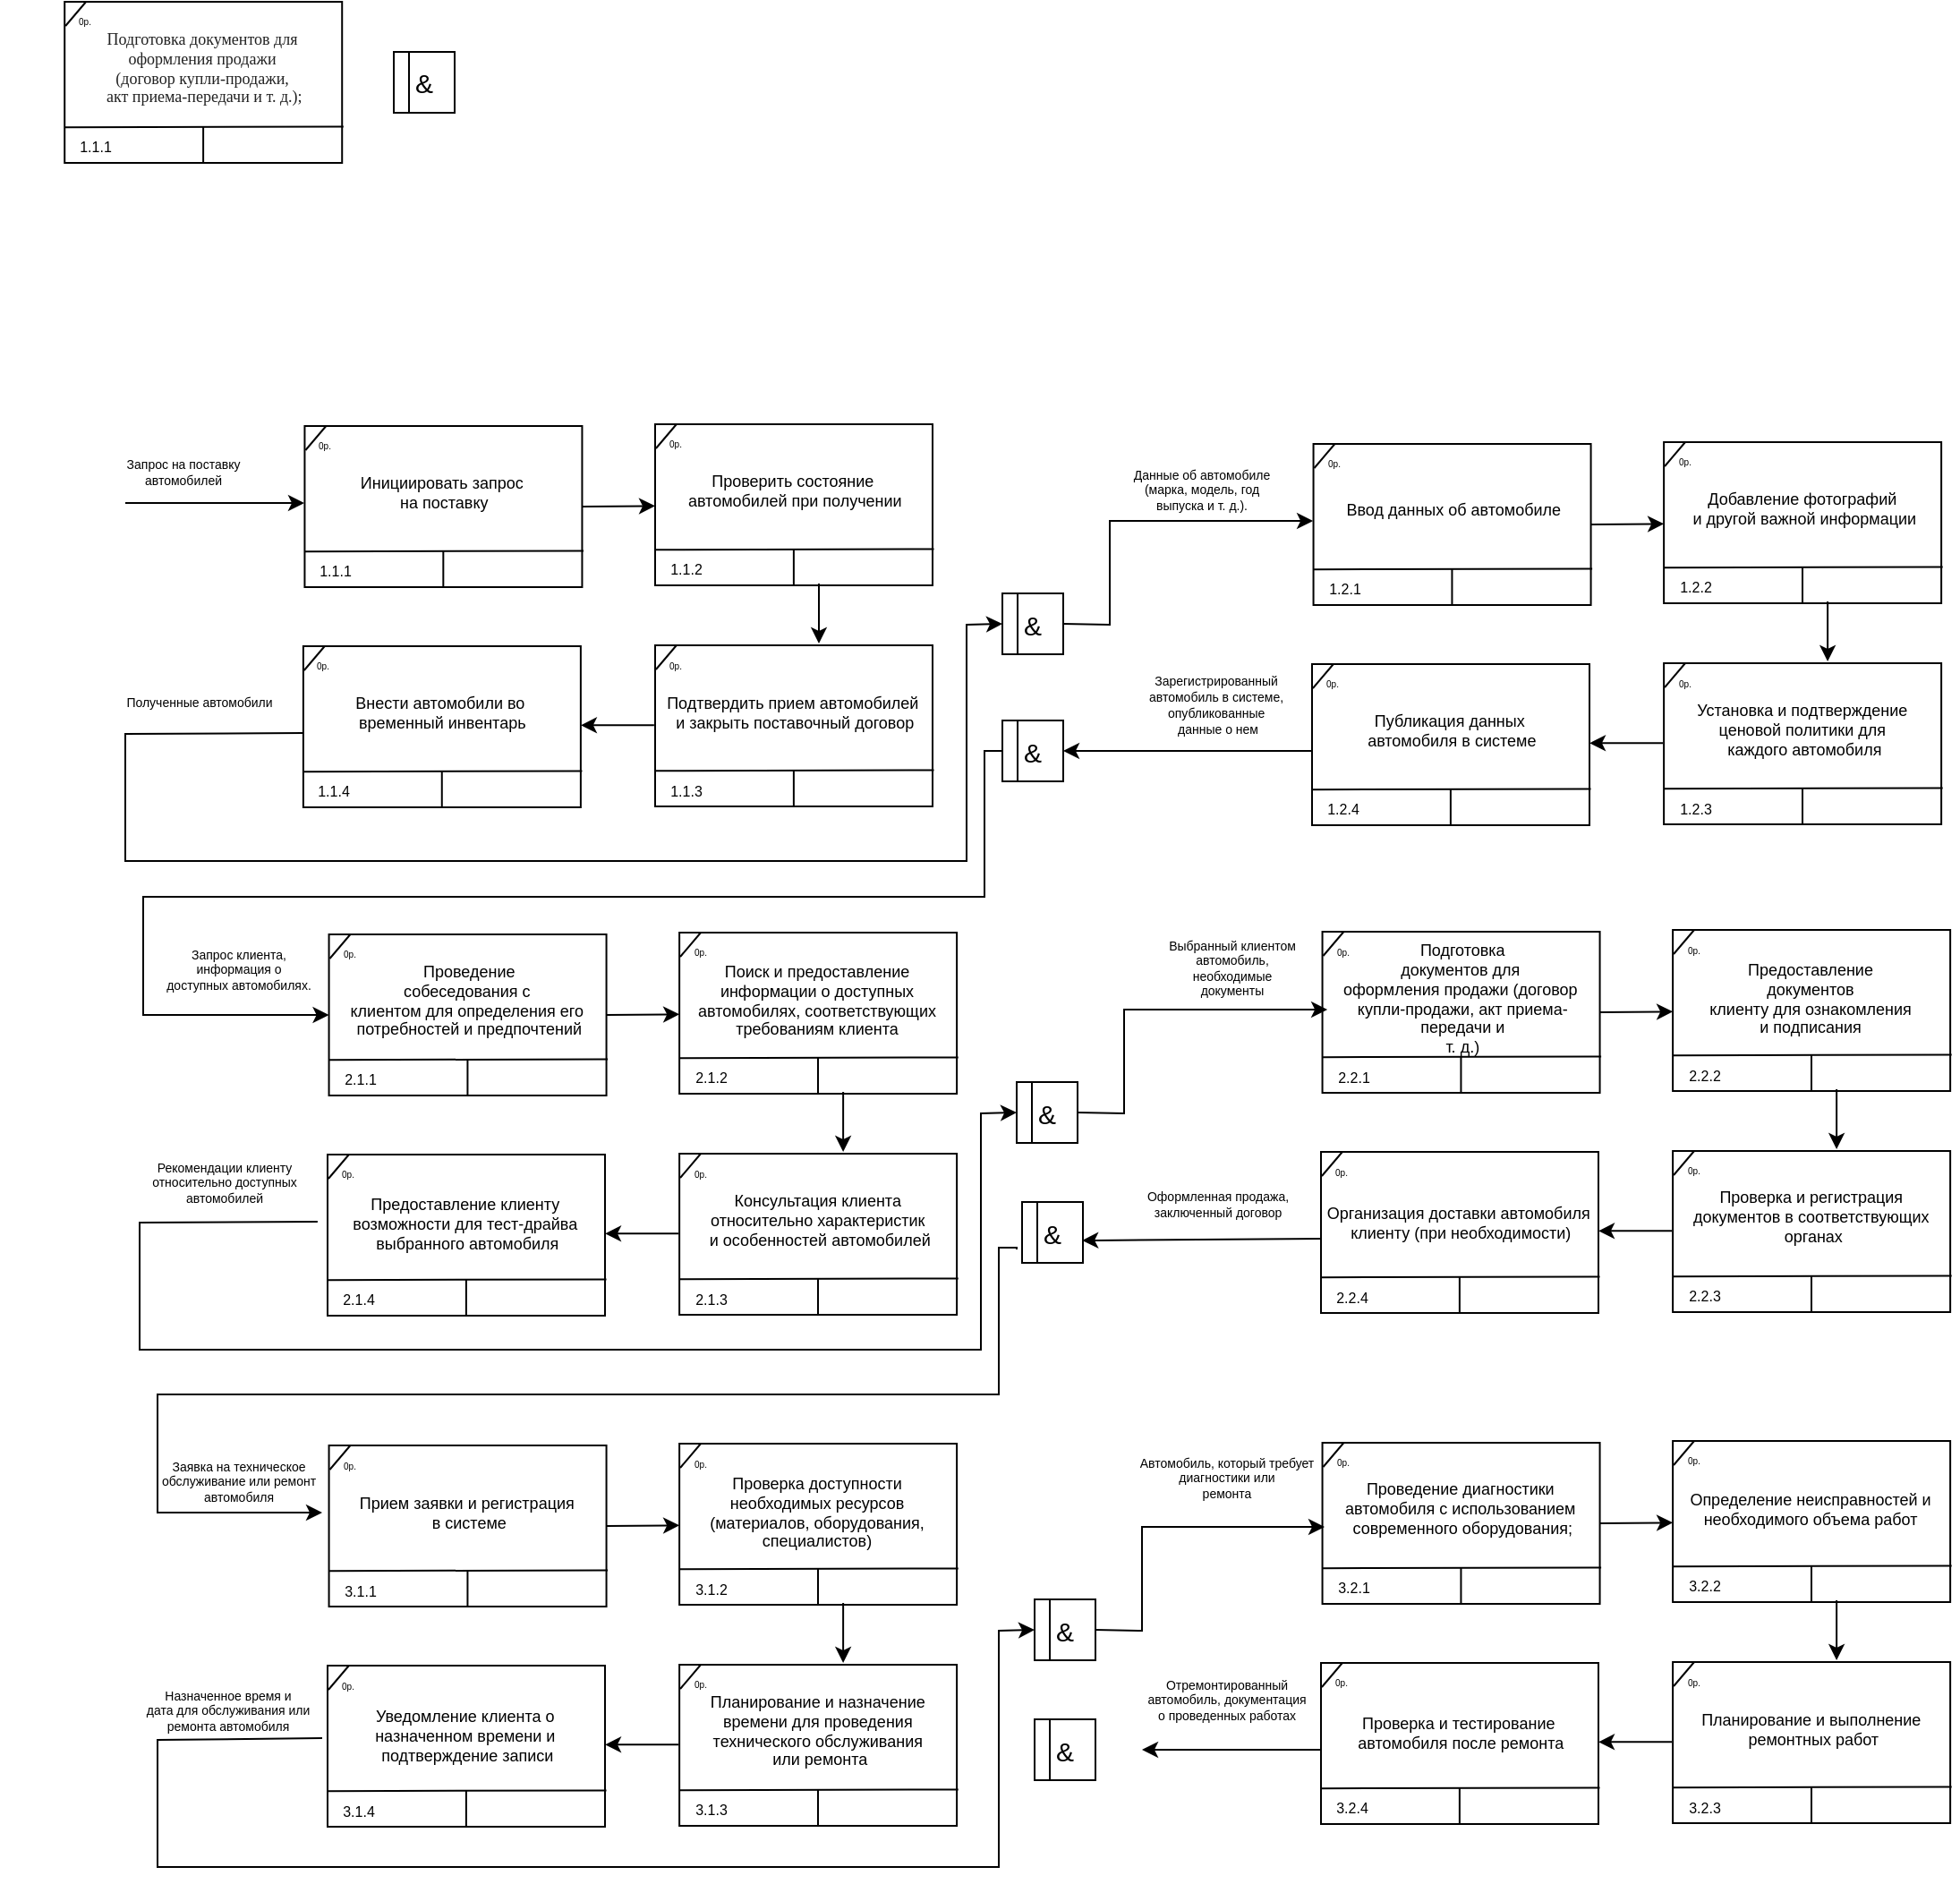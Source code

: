 <mxfile version="21.7.5" type="device">
  <diagram name="Страница — 1" id="gIKp3Uan3dsmI0In-pl2">
    <mxGraphModel dx="1702" dy="1622" grid="1" gridSize="10" guides="1" tooltips="1" connect="1" arrows="1" fold="1" page="1" pageScale="1" pageWidth="827" pageHeight="1169" background="none" math="0" shadow="0">
      <root>
        <mxCell id="0" />
        <mxCell id="1" parent="0" />
        <mxCell id="eWaYEDoaf7_sY-xYZwq4-2" value="Запрос на поставку &lt;br style=&quot;font-size: 7px;&quot;&gt;автомобилей" style="text;html=1;align=center;verticalAlign=middle;resizable=0;points=[];autosize=1;strokeColor=none;fillColor=none;fontSize=7;" vertex="1" parent="1">
          <mxGeometry x="-13" y="78" width="90" height="30" as="geometry" />
        </mxCell>
        <mxCell id="eWaYEDoaf7_sY-xYZwq4-3" value="" style="endArrow=classic;html=1;rounded=0;entryX=0;entryY=0.5;entryDx=0;entryDy=0;" edge="1" parent="1">
          <mxGeometry width="50" height="50" relative="1" as="geometry">
            <mxPoint y="110" as="sourcePoint" />
            <mxPoint x="100" y="110" as="targetPoint" />
          </mxGeometry>
        </mxCell>
        <mxCell id="eWaYEDoaf7_sY-xYZwq4-39" value="" style="rounded=0;whiteSpace=wrap;html=1;gradientColor=none;glass=0;shadow=0;" vertex="1" parent="1">
          <mxGeometry x="-33.89" y="-170" width="155" height="90" as="geometry" />
        </mxCell>
        <mxCell id="eWaYEDoaf7_sY-xYZwq4-40" value="" style="endArrow=none;html=1;rounded=0;exitX=0.003;exitY=0.15;exitDx=0;exitDy=0;entryX=0.077;entryY=0;entryDx=0;entryDy=0;entryPerimeter=0;jumpSize=100;endSize=6;jumpStyle=none;exitPerimeter=0;" edge="1" source="eWaYEDoaf7_sY-xYZwq4-39" target="eWaYEDoaf7_sY-xYZwq4-39" parent="1">
          <mxGeometry width="50" height="50" relative="1" as="geometry">
            <mxPoint x="-33.89" y="-156.68" as="sourcePoint" />
            <mxPoint x="-19.37" y="-170.0" as="targetPoint" />
          </mxGeometry>
        </mxCell>
        <mxCell id="eWaYEDoaf7_sY-xYZwq4-41" value="0р." style="text;html=1;align=center;verticalAlign=middle;resizable=0;points=[];autosize=1;strokeColor=none;fillColor=none;fontSize=5;" vertex="1" parent="1">
          <mxGeometry x="-37.89" y="-170" width="30" height="20" as="geometry" />
        </mxCell>
        <mxCell id="eWaYEDoaf7_sY-xYZwq4-42" value="" style="endArrow=none;html=1;rounded=0;exitX=0.002;exitY=0.635;exitDx=0;exitDy=0;exitPerimeter=0;entryX=1.005;entryY=0.786;entryDx=0;entryDy=0;entryPerimeter=0;" edge="1" parent="1">
          <mxGeometry width="50" height="50" relative="1" as="geometry">
            <mxPoint x="-33.65" y="-99.9" as="sourcePoint" />
            <mxPoint x="121.885" y="-100.26" as="targetPoint" />
          </mxGeometry>
        </mxCell>
        <mxCell id="eWaYEDoaf7_sY-xYZwq4-43" value="1.1.1" style="text;html=1;align=center;verticalAlign=middle;resizable=0;points=[];autosize=1;strokeColor=none;fillColor=none;fontSize=8;" vertex="1" parent="1">
          <mxGeometry x="-36.89" y="-99" width="40" height="20" as="geometry" />
        </mxCell>
        <mxCell id="eWaYEDoaf7_sY-xYZwq4-44" value="&lt;p style=&quot;margin: 0cm; text-indent: 35.45pt;&quot; class=&quot;MsoListParagraph&quot;&gt;&lt;span style=&quot;line-height: 106%; font-family: &amp;quot;Times New Roman&amp;quot;, serif; color: rgb(34, 34, 34);&quot;&gt;Подготовка документов для&amp;nbsp;&lt;/span&gt;&lt;/p&gt;&lt;p style=&quot;margin: 0cm; text-indent: 35.45pt;&quot; class=&quot;MsoListParagraph&quot;&gt;&lt;span style=&quot;line-height: 106%; font-family: &amp;quot;Times New Roman&amp;quot;, serif; color: rgb(34, 34, 34);&quot;&gt;оформления продажи&amp;nbsp;&lt;/span&gt;&lt;/p&gt;&lt;p style=&quot;margin: 0cm; text-indent: 35.45pt;&quot; class=&quot;MsoListParagraph&quot;&gt;&lt;span style=&quot;line-height: 106%; font-family: &amp;quot;Times New Roman&amp;quot;, serif; color: rgb(34, 34, 34);&quot;&gt;(договор купли-продажи,&amp;nbsp;&lt;/span&gt;&lt;/p&gt;&lt;p style=&quot;margin: 0cm; text-indent: 35.45pt;&quot; class=&quot;MsoListParagraph&quot;&gt;&lt;span style=&quot;line-height: 106%; font-family: &amp;quot;Times New Roman&amp;quot;, serif; color: rgb(34, 34, 34);&quot;&gt;акт приема-передачи и т. д.);&lt;/span&gt;&lt;/p&gt;" style="text;html=1;align=center;verticalAlign=middle;resizable=0;points=[];autosize=1;strokeColor=none;fillColor=none;fontSize=9;" vertex="1" parent="1">
          <mxGeometry x="-69.89" y="-163" width="180" height="60" as="geometry" />
        </mxCell>
        <mxCell id="eWaYEDoaf7_sY-xYZwq4-45" value="" style="endArrow=none;html=1;rounded=0;entryX=0.5;entryY=1;entryDx=0;entryDy=0;" edge="1" parent="1">
          <mxGeometry width="50" height="50" relative="1" as="geometry">
            <mxPoint x="43.55" y="-100" as="sourcePoint" />
            <mxPoint x="43.55" y="-80" as="targetPoint" />
          </mxGeometry>
        </mxCell>
        <mxCell id="eWaYEDoaf7_sY-xYZwq4-46" value="" style="rounded=0;whiteSpace=wrap;html=1;gradientColor=none;glass=0;shadow=0;" vertex="1" parent="1">
          <mxGeometry x="100.22" y="67" width="155" height="90" as="geometry" />
        </mxCell>
        <mxCell id="eWaYEDoaf7_sY-xYZwq4-47" value="" style="endArrow=none;html=1;rounded=0;exitX=0.003;exitY=0.15;exitDx=0;exitDy=0;entryX=0.077;entryY=0;entryDx=0;entryDy=0;entryPerimeter=0;jumpSize=100;endSize=6;jumpStyle=none;exitPerimeter=0;" edge="1" source="eWaYEDoaf7_sY-xYZwq4-46" target="eWaYEDoaf7_sY-xYZwq4-46" parent="1">
          <mxGeometry width="50" height="50" relative="1" as="geometry">
            <mxPoint x="100.22" y="80.32" as="sourcePoint" />
            <mxPoint x="114.74" y="67.0" as="targetPoint" />
          </mxGeometry>
        </mxCell>
        <mxCell id="eWaYEDoaf7_sY-xYZwq4-48" value="0р." style="text;html=1;align=center;verticalAlign=middle;resizable=0;points=[];autosize=1;strokeColor=none;fillColor=none;fontSize=5;" vertex="1" parent="1">
          <mxGeometry x="96.22" y="67" width="30" height="20" as="geometry" />
        </mxCell>
        <mxCell id="eWaYEDoaf7_sY-xYZwq4-49" value="" style="endArrow=none;html=1;rounded=0;exitX=0.002;exitY=0.635;exitDx=0;exitDy=0;exitPerimeter=0;entryX=1.005;entryY=0.786;entryDx=0;entryDy=0;entryPerimeter=0;" edge="1" parent="1">
          <mxGeometry width="50" height="50" relative="1" as="geometry">
            <mxPoint x="100.46" y="137.1" as="sourcePoint" />
            <mxPoint x="255.995" y="136.74" as="targetPoint" />
          </mxGeometry>
        </mxCell>
        <mxCell id="eWaYEDoaf7_sY-xYZwq4-50" value="1.1.1" style="text;html=1;align=center;verticalAlign=middle;resizable=0;points=[];autosize=1;strokeColor=none;fillColor=none;fontSize=8;" vertex="1" parent="1">
          <mxGeometry x="97.22" y="138" width="40" height="20" as="geometry" />
        </mxCell>
        <mxCell id="eWaYEDoaf7_sY-xYZwq4-51" value="&lt;p style=&quot;margin: 0cm; text-indent: 35.45pt;&quot; class=&quot;MsoListParagraph&quot;&gt;Инициировать запрос&amp;nbsp;&lt;/p&gt;&lt;p style=&quot;margin: 0cm; text-indent: 35.45pt;&quot; class=&quot;MsoListParagraph&quot;&gt;на поставку&lt;br&gt;&lt;/p&gt;" style="text;html=1;align=center;verticalAlign=middle;resizable=0;points=[];autosize=1;strokeColor=none;fillColor=none;fontSize=9;" vertex="1" parent="1">
          <mxGeometry x="74.22" y="84" width="160" height="40" as="geometry" />
        </mxCell>
        <mxCell id="eWaYEDoaf7_sY-xYZwq4-52" value="" style="endArrow=none;html=1;rounded=0;entryX=0.5;entryY=1;entryDx=0;entryDy=0;" edge="1" parent="1">
          <mxGeometry width="50" height="50" relative="1" as="geometry">
            <mxPoint x="177.66" y="137" as="sourcePoint" />
            <mxPoint x="177.66" y="157" as="targetPoint" />
          </mxGeometry>
        </mxCell>
        <mxCell id="eWaYEDoaf7_sY-xYZwq4-59" value="" style="rounded=0;whiteSpace=wrap;html=1;gradientColor=none;glass=0;shadow=0;" vertex="1" parent="1">
          <mxGeometry x="296" y="66" width="155" height="90" as="geometry" />
        </mxCell>
        <mxCell id="eWaYEDoaf7_sY-xYZwq4-60" value="" style="endArrow=none;html=1;rounded=0;exitX=0.003;exitY=0.15;exitDx=0;exitDy=0;entryX=0.077;entryY=0;entryDx=0;entryDy=0;entryPerimeter=0;jumpSize=100;endSize=6;jumpStyle=none;exitPerimeter=0;" edge="1" parent="1" source="eWaYEDoaf7_sY-xYZwq4-59" target="eWaYEDoaf7_sY-xYZwq4-59">
          <mxGeometry width="50" height="50" relative="1" as="geometry">
            <mxPoint x="296" y="79.32" as="sourcePoint" />
            <mxPoint x="310.52" y="66.0" as="targetPoint" />
          </mxGeometry>
        </mxCell>
        <mxCell id="eWaYEDoaf7_sY-xYZwq4-61" value="0р." style="text;html=1;align=center;verticalAlign=middle;resizable=0;points=[];autosize=1;strokeColor=none;fillColor=none;fontSize=5;" vertex="1" parent="1">
          <mxGeometry x="292" y="66" width="30" height="20" as="geometry" />
        </mxCell>
        <mxCell id="eWaYEDoaf7_sY-xYZwq4-62" value="" style="endArrow=none;html=1;rounded=0;exitX=0.002;exitY=0.635;exitDx=0;exitDy=0;exitPerimeter=0;entryX=1.005;entryY=0.786;entryDx=0;entryDy=0;entryPerimeter=0;" edge="1" parent="1">
          <mxGeometry width="50" height="50" relative="1" as="geometry">
            <mxPoint x="296.24" y="136.1" as="sourcePoint" />
            <mxPoint x="451.775" y="135.74" as="targetPoint" />
          </mxGeometry>
        </mxCell>
        <mxCell id="eWaYEDoaf7_sY-xYZwq4-63" value="1.1.2" style="text;html=1;align=center;verticalAlign=middle;resizable=0;points=[];autosize=1;strokeColor=none;fillColor=none;fontSize=8;" vertex="1" parent="1">
          <mxGeometry x="293" y="137" width="40" height="20" as="geometry" />
        </mxCell>
        <mxCell id="eWaYEDoaf7_sY-xYZwq4-64" value="&lt;p style=&quot;margin: 0cm; text-indent: 35.45pt;&quot; class=&quot;MsoListParagraph&quot;&gt;Проверить состояние&amp;nbsp;&lt;/p&gt;&lt;p style=&quot;margin: 0cm; text-indent: 35.45pt;&quot; class=&quot;MsoListParagraph&quot;&gt;автомобилей при получении&lt;br&gt;&lt;/p&gt;" style="text;html=1;align=center;verticalAlign=middle;resizable=0;points=[];autosize=1;strokeColor=none;fillColor=none;fontSize=9;" vertex="1" parent="1">
          <mxGeometry x="255" y="83" width="190" height="40" as="geometry" />
        </mxCell>
        <mxCell id="eWaYEDoaf7_sY-xYZwq4-65" value="" style="endArrow=none;html=1;rounded=0;entryX=0.5;entryY=1;entryDx=0;entryDy=0;" edge="1" parent="1">
          <mxGeometry width="50" height="50" relative="1" as="geometry">
            <mxPoint x="373.44" y="136" as="sourcePoint" />
            <mxPoint x="373.44" y="156" as="targetPoint" />
          </mxGeometry>
        </mxCell>
        <mxCell id="eWaYEDoaf7_sY-xYZwq4-66" value="" style="endArrow=classic;html=1;rounded=0;exitX=1;exitY=0.5;exitDx=0;exitDy=0;" edge="1" parent="1" source="eWaYEDoaf7_sY-xYZwq4-46" target="eWaYEDoaf7_sY-xYZwq4-59">
          <mxGeometry width="50" height="50" relative="1" as="geometry">
            <mxPoint x="260" y="160" as="sourcePoint" />
            <mxPoint x="300" y="110" as="targetPoint" />
          </mxGeometry>
        </mxCell>
        <mxCell id="eWaYEDoaf7_sY-xYZwq4-67" value="" style="rounded=0;whiteSpace=wrap;html=1;gradientColor=none;glass=0;shadow=0;" vertex="1" parent="1">
          <mxGeometry x="296" y="189.5" width="155" height="90" as="geometry" />
        </mxCell>
        <mxCell id="eWaYEDoaf7_sY-xYZwq4-68" value="" style="endArrow=none;html=1;rounded=0;exitX=0.003;exitY=0.15;exitDx=0;exitDy=0;entryX=0.077;entryY=0;entryDx=0;entryDy=0;entryPerimeter=0;jumpSize=100;endSize=6;jumpStyle=none;exitPerimeter=0;" edge="1" source="eWaYEDoaf7_sY-xYZwq4-67" target="eWaYEDoaf7_sY-xYZwq4-67" parent="1">
          <mxGeometry width="50" height="50" relative="1" as="geometry">
            <mxPoint x="296" y="202.82" as="sourcePoint" />
            <mxPoint x="310.52" y="189.5" as="targetPoint" />
          </mxGeometry>
        </mxCell>
        <mxCell id="eWaYEDoaf7_sY-xYZwq4-69" value="0р." style="text;html=1;align=center;verticalAlign=middle;resizable=0;points=[];autosize=1;strokeColor=none;fillColor=none;fontSize=5;" vertex="1" parent="1">
          <mxGeometry x="292" y="189.5" width="30" height="20" as="geometry" />
        </mxCell>
        <mxCell id="eWaYEDoaf7_sY-xYZwq4-70" value="" style="endArrow=none;html=1;rounded=0;exitX=0.002;exitY=0.635;exitDx=0;exitDy=0;exitPerimeter=0;entryX=1.005;entryY=0.786;entryDx=0;entryDy=0;entryPerimeter=0;" edge="1" parent="1">
          <mxGeometry width="50" height="50" relative="1" as="geometry">
            <mxPoint x="296.24" y="259.6" as="sourcePoint" />
            <mxPoint x="451.775" y="259.24" as="targetPoint" />
          </mxGeometry>
        </mxCell>
        <mxCell id="eWaYEDoaf7_sY-xYZwq4-71" value="1.1.3" style="text;html=1;align=center;verticalAlign=middle;resizable=0;points=[];autosize=1;strokeColor=none;fillColor=none;fontSize=8;" vertex="1" parent="1">
          <mxGeometry x="293" y="260.5" width="40" height="20" as="geometry" />
        </mxCell>
        <mxCell id="eWaYEDoaf7_sY-xYZwq4-72" value="&lt;p style=&quot;margin: 0cm; text-indent: 35.45pt;&quot; class=&quot;MsoListParagraph&quot;&gt;Подтвердить прием автомобилей&amp;nbsp;&lt;/p&gt;&lt;p style=&quot;margin: 0cm; text-indent: 35.45pt;&quot; class=&quot;MsoListParagraph&quot;&gt;и закрыть поставочный договор&lt;br&gt;&lt;/p&gt;" style="text;html=1;align=center;verticalAlign=middle;resizable=0;points=[];autosize=1;strokeColor=none;fillColor=none;fontSize=9;" vertex="1" parent="1">
          <mxGeometry x="245" y="206.5" width="210" height="40" as="geometry" />
        </mxCell>
        <mxCell id="eWaYEDoaf7_sY-xYZwq4-73" value="" style="endArrow=none;html=1;rounded=0;entryX=0.5;entryY=1;entryDx=0;entryDy=0;" edge="1" parent="1">
          <mxGeometry width="50" height="50" relative="1" as="geometry">
            <mxPoint x="373.44" y="259.5" as="sourcePoint" />
            <mxPoint x="373.44" y="279.5" as="targetPoint" />
          </mxGeometry>
        </mxCell>
        <mxCell id="eWaYEDoaf7_sY-xYZwq4-74" value="" style="endArrow=classic;html=1;rounded=0;exitX=0.5;exitY=1;exitDx=0;exitDy=0;entryX=0.5;entryY=0;entryDx=0;entryDy=0;" edge="1" parent="1">
          <mxGeometry width="50" height="50" relative="1" as="geometry">
            <mxPoint x="387.5" y="155" as="sourcePoint" />
            <mxPoint x="387.5" y="188.5" as="targetPoint" />
          </mxGeometry>
        </mxCell>
        <mxCell id="eWaYEDoaf7_sY-xYZwq4-76" value="" style="rounded=0;whiteSpace=wrap;html=1;gradientColor=none;glass=0;shadow=0;" vertex="1" parent="1">
          <mxGeometry x="99.44" y="190" width="155" height="90" as="geometry" />
        </mxCell>
        <mxCell id="eWaYEDoaf7_sY-xYZwq4-77" value="" style="endArrow=none;html=1;rounded=0;exitX=0.003;exitY=0.15;exitDx=0;exitDy=0;entryX=0.077;entryY=0;entryDx=0;entryDy=0;entryPerimeter=0;jumpSize=100;endSize=6;jumpStyle=none;exitPerimeter=0;" edge="1" source="eWaYEDoaf7_sY-xYZwq4-76" target="eWaYEDoaf7_sY-xYZwq4-76" parent="1">
          <mxGeometry width="50" height="50" relative="1" as="geometry">
            <mxPoint x="99.44" y="203.32" as="sourcePoint" />
            <mxPoint x="113.96" y="190.0" as="targetPoint" />
          </mxGeometry>
        </mxCell>
        <mxCell id="eWaYEDoaf7_sY-xYZwq4-78" value="0р." style="text;html=1;align=center;verticalAlign=middle;resizable=0;points=[];autosize=1;strokeColor=none;fillColor=none;fontSize=5;" vertex="1" parent="1">
          <mxGeometry x="95.44" y="190" width="30" height="20" as="geometry" />
        </mxCell>
        <mxCell id="eWaYEDoaf7_sY-xYZwq4-79" value="" style="endArrow=none;html=1;rounded=0;exitX=0.002;exitY=0.635;exitDx=0;exitDy=0;exitPerimeter=0;entryX=1.005;entryY=0.786;entryDx=0;entryDy=0;entryPerimeter=0;" edge="1" parent="1">
          <mxGeometry width="50" height="50" relative="1" as="geometry">
            <mxPoint x="99.68" y="260.1" as="sourcePoint" />
            <mxPoint x="255.215" y="259.74" as="targetPoint" />
          </mxGeometry>
        </mxCell>
        <mxCell id="eWaYEDoaf7_sY-xYZwq4-80" value="1.1.4" style="text;html=1;align=center;verticalAlign=middle;resizable=0;points=[];autosize=1;strokeColor=none;fillColor=none;fontSize=8;" vertex="1" parent="1">
          <mxGeometry x="96.44" y="261" width="40" height="20" as="geometry" />
        </mxCell>
        <mxCell id="eWaYEDoaf7_sY-xYZwq4-81" value="&lt;p style=&quot;margin: 0cm; text-indent: 35.45pt;&quot; class=&quot;MsoListParagraph&quot;&gt;Внести автомобили во&amp;nbsp;&lt;/p&gt;&lt;p style=&quot;margin: 0cm; text-indent: 35.45pt;&quot; class=&quot;MsoListParagraph&quot;&gt;временный инвентарь&lt;br&gt;&lt;/p&gt;" style="text;html=1;align=center;verticalAlign=middle;resizable=0;points=[];autosize=1;strokeColor=none;fillColor=none;fontSize=9;" vertex="1" parent="1">
          <mxGeometry x="68.44" y="207" width="170" height="40" as="geometry" />
        </mxCell>
        <mxCell id="eWaYEDoaf7_sY-xYZwq4-82" value="" style="endArrow=none;html=1;rounded=0;entryX=0.5;entryY=1;entryDx=0;entryDy=0;" edge="1" parent="1">
          <mxGeometry width="50" height="50" relative="1" as="geometry">
            <mxPoint x="176.88" y="260" as="sourcePoint" />
            <mxPoint x="176.88" y="280" as="targetPoint" />
          </mxGeometry>
        </mxCell>
        <mxCell id="eWaYEDoaf7_sY-xYZwq4-83" value="" style="endArrow=none;html=1;rounded=0;exitX=1;exitY=0.5;exitDx=0;exitDy=0;startArrow=classic;startFill=1;endFill=0;" edge="1" parent="1">
          <mxGeometry width="50" height="50" relative="1" as="geometry">
            <mxPoint x="254.44" y="234.14" as="sourcePoint" />
            <mxPoint x="295.44" y="234.14" as="targetPoint" />
          </mxGeometry>
        </mxCell>
        <mxCell id="eWaYEDoaf7_sY-xYZwq4-84" value="" style="endArrow=none;html=1;rounded=0;entryX=0;entryY=0.5;entryDx=0;entryDy=0;startArrow=classic;startFill=1;endFill=0;exitX=0;exitY=0.5;exitDx=0;exitDy=0;" edge="1" parent="1" source="eWaYEDoaf7_sY-xYZwq4-304">
          <mxGeometry width="50" height="50" relative="1" as="geometry">
            <mxPoint x="-0.56" y="238.5" as="sourcePoint" />
            <mxPoint x="99.44" y="238.5" as="targetPoint" />
            <Array as="points">
              <mxPoint x="470" y="178" />
              <mxPoint x="470" y="310" />
              <mxPoint y="310" />
              <mxPoint y="239" />
            </Array>
          </mxGeometry>
        </mxCell>
        <mxCell id="eWaYEDoaf7_sY-xYZwq4-85" value="Полученные автомобили" style="text;html=1;align=center;verticalAlign=middle;resizable=0;points=[];autosize=1;strokeColor=none;fillColor=none;fontSize=7;" vertex="1" parent="1">
          <mxGeometry x="-13.56" y="211.5" width="110" height="20" as="geometry" />
        </mxCell>
        <mxCell id="eWaYEDoaf7_sY-xYZwq4-86" value="Данные об автомобиле &lt;br&gt;(марка, модель, год&lt;br/&gt;выпуска и т. д.)." style="text;html=1;align=center;verticalAlign=middle;resizable=0;points=[];autosize=1;strokeColor=none;fillColor=none;fontSize=7;" vertex="1" parent="1">
          <mxGeometry x="550.56" y="83" width="100" height="40" as="geometry" />
        </mxCell>
        <mxCell id="eWaYEDoaf7_sY-xYZwq4-87" value="" style="endArrow=classic;html=1;rounded=0;entryX=0;entryY=0.5;entryDx=0;entryDy=0;exitX=1;exitY=0.5;exitDx=0;exitDy=0;" edge="1" parent="1" source="eWaYEDoaf7_sY-xYZwq4-304">
          <mxGeometry width="50" height="50" relative="1" as="geometry">
            <mxPoint x="563.56" y="120" as="sourcePoint" />
            <mxPoint x="663.56" y="120" as="targetPoint" />
            <Array as="points">
              <mxPoint x="550" y="178" />
              <mxPoint x="550" y="120" />
            </Array>
          </mxGeometry>
        </mxCell>
        <mxCell id="eWaYEDoaf7_sY-xYZwq4-88" value="" style="rounded=0;whiteSpace=wrap;html=1;gradientColor=none;glass=0;shadow=0;" vertex="1" parent="1">
          <mxGeometry x="663.78" y="77" width="155" height="90" as="geometry" />
        </mxCell>
        <mxCell id="eWaYEDoaf7_sY-xYZwq4-89" value="" style="endArrow=none;html=1;rounded=0;exitX=0.003;exitY=0.15;exitDx=0;exitDy=0;entryX=0.077;entryY=0;entryDx=0;entryDy=0;entryPerimeter=0;jumpSize=100;endSize=6;jumpStyle=none;exitPerimeter=0;" edge="1" source="eWaYEDoaf7_sY-xYZwq4-88" target="eWaYEDoaf7_sY-xYZwq4-88" parent="1">
          <mxGeometry width="50" height="50" relative="1" as="geometry">
            <mxPoint x="663.78" y="90.32" as="sourcePoint" />
            <mxPoint x="678.3" y="77.0" as="targetPoint" />
          </mxGeometry>
        </mxCell>
        <mxCell id="eWaYEDoaf7_sY-xYZwq4-90" value="0р." style="text;html=1;align=center;verticalAlign=middle;resizable=0;points=[];autosize=1;strokeColor=none;fillColor=none;fontSize=5;" vertex="1" parent="1">
          <mxGeometry x="659.78" y="77" width="30" height="20" as="geometry" />
        </mxCell>
        <mxCell id="eWaYEDoaf7_sY-xYZwq4-91" value="" style="endArrow=none;html=1;rounded=0;exitX=0.002;exitY=0.635;exitDx=0;exitDy=0;exitPerimeter=0;entryX=1.005;entryY=0.786;entryDx=0;entryDy=0;entryPerimeter=0;" edge="1" parent="1">
          <mxGeometry width="50" height="50" relative="1" as="geometry">
            <mxPoint x="664.02" y="147.1" as="sourcePoint" />
            <mxPoint x="819.555" y="146.74" as="targetPoint" />
          </mxGeometry>
        </mxCell>
        <mxCell id="eWaYEDoaf7_sY-xYZwq4-92" value="1.2.1" style="text;html=1;align=center;verticalAlign=middle;resizable=0;points=[];autosize=1;strokeColor=none;fillColor=none;fontSize=8;" vertex="1" parent="1">
          <mxGeometry x="660.78" y="148" width="40" height="20" as="geometry" />
        </mxCell>
        <mxCell id="eWaYEDoaf7_sY-xYZwq4-93" value="&lt;p style=&quot;margin: 0cm; text-indent: 35.45pt;&quot; class=&quot;MsoListParagraph&quot;&gt;Ввод данных об автомобиле&lt;br&gt;&lt;/p&gt;" style="text;html=1;align=center;verticalAlign=middle;resizable=0;points=[];autosize=1;strokeColor=none;fillColor=none;fontSize=9;" vertex="1" parent="1">
          <mxGeometry x="622.78" y="104" width="190" height="20" as="geometry" />
        </mxCell>
        <mxCell id="eWaYEDoaf7_sY-xYZwq4-94" value="" style="endArrow=none;html=1;rounded=0;entryX=0.5;entryY=1;entryDx=0;entryDy=0;" edge="1" parent="1">
          <mxGeometry width="50" height="50" relative="1" as="geometry">
            <mxPoint x="741.22" y="147" as="sourcePoint" />
            <mxPoint x="741.22" y="167" as="targetPoint" />
          </mxGeometry>
        </mxCell>
        <mxCell id="eWaYEDoaf7_sY-xYZwq4-95" value="" style="rounded=0;whiteSpace=wrap;html=1;gradientColor=none;glass=0;shadow=0;" vertex="1" parent="1">
          <mxGeometry x="859.56" y="76" width="155" height="90" as="geometry" />
        </mxCell>
        <mxCell id="eWaYEDoaf7_sY-xYZwq4-96" value="" style="endArrow=none;html=1;rounded=0;exitX=0.003;exitY=0.15;exitDx=0;exitDy=0;entryX=0.077;entryY=0;entryDx=0;entryDy=0;entryPerimeter=0;jumpSize=100;endSize=6;jumpStyle=none;exitPerimeter=0;" edge="1" source="eWaYEDoaf7_sY-xYZwq4-95" target="eWaYEDoaf7_sY-xYZwq4-95" parent="1">
          <mxGeometry width="50" height="50" relative="1" as="geometry">
            <mxPoint x="859.56" y="89.32" as="sourcePoint" />
            <mxPoint x="874.08" y="76.0" as="targetPoint" />
          </mxGeometry>
        </mxCell>
        <mxCell id="eWaYEDoaf7_sY-xYZwq4-97" value="0р." style="text;html=1;align=center;verticalAlign=middle;resizable=0;points=[];autosize=1;strokeColor=none;fillColor=none;fontSize=5;" vertex="1" parent="1">
          <mxGeometry x="855.56" y="76" width="30" height="20" as="geometry" />
        </mxCell>
        <mxCell id="eWaYEDoaf7_sY-xYZwq4-98" value="" style="endArrow=none;html=1;rounded=0;exitX=0.002;exitY=0.635;exitDx=0;exitDy=0;exitPerimeter=0;entryX=1.005;entryY=0.786;entryDx=0;entryDy=0;entryPerimeter=0;" edge="1" parent="1">
          <mxGeometry width="50" height="50" relative="1" as="geometry">
            <mxPoint x="859.8" y="146.1" as="sourcePoint" />
            <mxPoint x="1015.335" y="145.74" as="targetPoint" />
          </mxGeometry>
        </mxCell>
        <mxCell id="eWaYEDoaf7_sY-xYZwq4-99" value="1.2.2" style="text;html=1;align=center;verticalAlign=middle;resizable=0;points=[];autosize=1;strokeColor=none;fillColor=none;fontSize=8;" vertex="1" parent="1">
          <mxGeometry x="856.56" y="147" width="40" height="20" as="geometry" />
        </mxCell>
        <mxCell id="eWaYEDoaf7_sY-xYZwq4-100" value="&lt;p style=&quot;margin: 0cm; text-indent: 35.45pt;&quot; class=&quot;MsoListParagraph&quot;&gt;Добавление фотографий&amp;nbsp;&lt;/p&gt;&lt;p style=&quot;margin: 0cm; text-indent: 35.45pt;&quot; class=&quot;MsoListParagraph&quot;&gt;и другой важной информации&lt;br&gt;&lt;/p&gt;" style="text;html=1;align=center;verticalAlign=middle;resizable=0;points=[];autosize=1;strokeColor=none;fillColor=none;fontSize=9;" vertex="1" parent="1">
          <mxGeometry x="813.56" y="93" width="200" height="40" as="geometry" />
        </mxCell>
        <mxCell id="eWaYEDoaf7_sY-xYZwq4-101" value="" style="endArrow=none;html=1;rounded=0;entryX=0.5;entryY=1;entryDx=0;entryDy=0;" edge="1" parent="1">
          <mxGeometry width="50" height="50" relative="1" as="geometry">
            <mxPoint x="937" y="146" as="sourcePoint" />
            <mxPoint x="937" y="166" as="targetPoint" />
          </mxGeometry>
        </mxCell>
        <mxCell id="eWaYEDoaf7_sY-xYZwq4-102" value="" style="endArrow=classic;html=1;rounded=0;exitX=1;exitY=0.5;exitDx=0;exitDy=0;" edge="1" source="eWaYEDoaf7_sY-xYZwq4-88" target="eWaYEDoaf7_sY-xYZwq4-95" parent="1">
          <mxGeometry width="50" height="50" relative="1" as="geometry">
            <mxPoint x="823.56" y="170" as="sourcePoint" />
            <mxPoint x="863.56" y="120" as="targetPoint" />
          </mxGeometry>
        </mxCell>
        <mxCell id="eWaYEDoaf7_sY-xYZwq4-103" value="" style="rounded=0;whiteSpace=wrap;html=1;gradientColor=none;glass=0;shadow=0;" vertex="1" parent="1">
          <mxGeometry x="859.56" y="199.5" width="155" height="90" as="geometry" />
        </mxCell>
        <mxCell id="eWaYEDoaf7_sY-xYZwq4-104" value="" style="endArrow=none;html=1;rounded=0;exitX=0.003;exitY=0.15;exitDx=0;exitDy=0;entryX=0.077;entryY=0;entryDx=0;entryDy=0;entryPerimeter=0;jumpSize=100;endSize=6;jumpStyle=none;exitPerimeter=0;" edge="1" source="eWaYEDoaf7_sY-xYZwq4-103" target="eWaYEDoaf7_sY-xYZwq4-103" parent="1">
          <mxGeometry width="50" height="50" relative="1" as="geometry">
            <mxPoint x="859.56" y="212.82" as="sourcePoint" />
            <mxPoint x="874.08" y="199.5" as="targetPoint" />
          </mxGeometry>
        </mxCell>
        <mxCell id="eWaYEDoaf7_sY-xYZwq4-105" value="0р." style="text;html=1;align=center;verticalAlign=middle;resizable=0;points=[];autosize=1;strokeColor=none;fillColor=none;fontSize=5;" vertex="1" parent="1">
          <mxGeometry x="855.56" y="199.5" width="30" height="20" as="geometry" />
        </mxCell>
        <mxCell id="eWaYEDoaf7_sY-xYZwq4-106" value="" style="endArrow=none;html=1;rounded=0;exitX=0.002;exitY=0.635;exitDx=0;exitDy=0;exitPerimeter=0;entryX=1.005;entryY=0.786;entryDx=0;entryDy=0;entryPerimeter=0;" edge="1" parent="1">
          <mxGeometry width="50" height="50" relative="1" as="geometry">
            <mxPoint x="859.8" y="269.6" as="sourcePoint" />
            <mxPoint x="1015.335" y="269.24" as="targetPoint" />
          </mxGeometry>
        </mxCell>
        <mxCell id="eWaYEDoaf7_sY-xYZwq4-107" value="1.2.3" style="text;html=1;align=center;verticalAlign=middle;resizable=0;points=[];autosize=1;strokeColor=none;fillColor=none;fontSize=8;" vertex="1" parent="1">
          <mxGeometry x="856.56" y="270.5" width="40" height="20" as="geometry" />
        </mxCell>
        <mxCell id="eWaYEDoaf7_sY-xYZwq4-108" value="&lt;p style=&quot;margin: 0cm; text-indent: 35.45pt;&quot; class=&quot;MsoListParagraph&quot;&gt;Установка и подтверждение&amp;nbsp;&lt;/p&gt;&lt;p style=&quot;margin: 0cm; text-indent: 35.45pt;&quot; class=&quot;MsoListParagraph&quot;&gt;ценовой&amp;nbsp;&lt;span style=&quot;text-indent: 35.45pt; background-color: initial;&quot;&gt;политики для&amp;nbsp;&lt;/span&gt;&lt;/p&gt;&lt;p style=&quot;margin: 0cm; text-indent: 35.45pt;&quot; class=&quot;MsoListParagraph&quot;&gt;&lt;span style=&quot;text-indent: 35.45pt; background-color: initial;&quot;&gt;каждого автомобиля&lt;/span&gt;&lt;/p&gt;" style="text;html=1;align=center;verticalAlign=middle;resizable=0;points=[];autosize=1;strokeColor=none;fillColor=none;fontSize=9;" vertex="1" parent="1">
          <mxGeometry x="818.56" y="211.5" width="190" height="50" as="geometry" />
        </mxCell>
        <mxCell id="eWaYEDoaf7_sY-xYZwq4-109" value="" style="endArrow=none;html=1;rounded=0;entryX=0.5;entryY=1;entryDx=0;entryDy=0;" edge="1" parent="1">
          <mxGeometry width="50" height="50" relative="1" as="geometry">
            <mxPoint x="937" y="269.5" as="sourcePoint" />
            <mxPoint x="937" y="289.5" as="targetPoint" />
          </mxGeometry>
        </mxCell>
        <mxCell id="eWaYEDoaf7_sY-xYZwq4-110" value="" style="endArrow=classic;html=1;rounded=0;exitX=0.5;exitY=1;exitDx=0;exitDy=0;entryX=0.5;entryY=0;entryDx=0;entryDy=0;" edge="1" parent="1">
          <mxGeometry width="50" height="50" relative="1" as="geometry">
            <mxPoint x="951.06" y="165" as="sourcePoint" />
            <mxPoint x="951.06" y="198.5" as="targetPoint" />
          </mxGeometry>
        </mxCell>
        <mxCell id="eWaYEDoaf7_sY-xYZwq4-111" value="" style="rounded=0;whiteSpace=wrap;html=1;gradientColor=none;glass=0;shadow=0;" vertex="1" parent="1">
          <mxGeometry x="663" y="200" width="155" height="90" as="geometry" />
        </mxCell>
        <mxCell id="eWaYEDoaf7_sY-xYZwq4-112" value="" style="endArrow=none;html=1;rounded=0;exitX=0.003;exitY=0.15;exitDx=0;exitDy=0;entryX=0.077;entryY=0;entryDx=0;entryDy=0;entryPerimeter=0;jumpSize=100;endSize=6;jumpStyle=none;exitPerimeter=0;" edge="1" source="eWaYEDoaf7_sY-xYZwq4-111" target="eWaYEDoaf7_sY-xYZwq4-111" parent="1">
          <mxGeometry width="50" height="50" relative="1" as="geometry">
            <mxPoint x="663" y="213.32" as="sourcePoint" />
            <mxPoint x="677.52" y="200.0" as="targetPoint" />
          </mxGeometry>
        </mxCell>
        <mxCell id="eWaYEDoaf7_sY-xYZwq4-113" value="0р." style="text;html=1;align=center;verticalAlign=middle;resizable=0;points=[];autosize=1;strokeColor=none;fillColor=none;fontSize=5;" vertex="1" parent="1">
          <mxGeometry x="659" y="200" width="30" height="20" as="geometry" />
        </mxCell>
        <mxCell id="eWaYEDoaf7_sY-xYZwq4-114" value="" style="endArrow=none;html=1;rounded=0;exitX=0.002;exitY=0.635;exitDx=0;exitDy=0;exitPerimeter=0;entryX=1.005;entryY=0.786;entryDx=0;entryDy=0;entryPerimeter=0;" edge="1" parent="1">
          <mxGeometry width="50" height="50" relative="1" as="geometry">
            <mxPoint x="663.24" y="270.1" as="sourcePoint" />
            <mxPoint x="818.775" y="269.74" as="targetPoint" />
          </mxGeometry>
        </mxCell>
        <mxCell id="eWaYEDoaf7_sY-xYZwq4-115" value="1.2.4" style="text;html=1;align=center;verticalAlign=middle;resizable=0;points=[];autosize=1;strokeColor=none;fillColor=none;fontSize=8;" vertex="1" parent="1">
          <mxGeometry x="660" y="271" width="40" height="20" as="geometry" />
        </mxCell>
        <mxCell id="eWaYEDoaf7_sY-xYZwq4-116" value="&lt;p style=&quot;margin: 0cm; text-indent: 35.45pt;&quot; class=&quot;MsoListParagraph&quot;&gt;Публикация данных&amp;nbsp;&lt;/p&gt;&lt;p style=&quot;margin: 0cm; text-indent: 35.45pt;&quot; class=&quot;MsoListParagraph&quot;&gt;автомобиля в системе&lt;br&gt;&lt;/p&gt;" style="text;html=1;align=center;verticalAlign=middle;resizable=0;points=[];autosize=1;strokeColor=none;fillColor=none;fontSize=9;" vertex="1" parent="1">
          <mxGeometry x="637" y="217" width="160" height="40" as="geometry" />
        </mxCell>
        <mxCell id="eWaYEDoaf7_sY-xYZwq4-117" value="" style="endArrow=none;html=1;rounded=0;entryX=0.5;entryY=1;entryDx=0;entryDy=0;" edge="1" parent="1">
          <mxGeometry width="50" height="50" relative="1" as="geometry">
            <mxPoint x="740.44" y="270" as="sourcePoint" />
            <mxPoint x="740.44" y="290" as="targetPoint" />
          </mxGeometry>
        </mxCell>
        <mxCell id="eWaYEDoaf7_sY-xYZwq4-118" value="" style="endArrow=none;html=1;rounded=0;exitX=1;exitY=0.5;exitDx=0;exitDy=0;startArrow=classic;startFill=1;endFill=0;" edge="1" parent="1">
          <mxGeometry width="50" height="50" relative="1" as="geometry">
            <mxPoint x="818" y="244.14" as="sourcePoint" />
            <mxPoint x="859" y="244.14" as="targetPoint" />
          </mxGeometry>
        </mxCell>
        <mxCell id="eWaYEDoaf7_sY-xYZwq4-119" value="" style="endArrow=none;html=1;rounded=0;entryX=0;entryY=0.5;entryDx=0;entryDy=0;startArrow=classic;startFill=1;endFill=0;exitX=1;exitY=0.5;exitDx=0;exitDy=0;" edge="1" parent="1" source="eWaYEDoaf7_sY-xYZwq4-316">
          <mxGeometry width="50" height="50" relative="1" as="geometry">
            <mxPoint x="563" y="248.5" as="sourcePoint" />
            <mxPoint x="663" y="248.5" as="targetPoint" />
          </mxGeometry>
        </mxCell>
        <mxCell id="eWaYEDoaf7_sY-xYZwq4-120" value="&lt;p style=&quot;margin-bottom: 0cm; line-height: 30%;&quot; class=&quot;MsoNormal&quot;&gt;Зарегистрированный&amp;nbsp;&lt;/p&gt;&lt;p style=&quot;margin-bottom: 0cm; line-height: 30%;&quot; class=&quot;MsoNormal&quot;&gt;автомобиль&amp;nbsp;&lt;span style=&quot;background-color: initial;&quot;&gt;в системе,&amp;nbsp;&lt;/span&gt;&lt;/p&gt;&lt;p style=&quot;margin-bottom: 0cm; line-height: 30%;&quot; class=&quot;MsoNormal&quot;&gt;&lt;span style=&quot;background-color: initial;&quot;&gt;опубликованные&amp;nbsp;&lt;/span&gt;&lt;/p&gt;&lt;p style=&quot;margin-bottom: 0cm; line-height: 30%;&quot; class=&quot;MsoNormal&quot;&gt;&lt;span style=&quot;background-color: initial;&quot;&gt;данные о нем&lt;/span&gt;&lt;/p&gt;" style="text;html=1;align=center;verticalAlign=middle;resizable=0;points=[];autosize=1;strokeColor=none;fillColor=none;fontSize=7;" vertex="1" parent="1">
          <mxGeometry x="560" y="194.5" width="100" height="50" as="geometry" />
        </mxCell>
        <mxCell id="eWaYEDoaf7_sY-xYZwq4-123" value="" style="rounded=0;whiteSpace=wrap;html=1;gradientColor=none;glass=0;shadow=0;" vertex="1" parent="1">
          <mxGeometry x="113.78" y="351" width="155" height="90" as="geometry" />
        </mxCell>
        <mxCell id="eWaYEDoaf7_sY-xYZwq4-124" value="" style="endArrow=none;html=1;rounded=0;exitX=0.003;exitY=0.15;exitDx=0;exitDy=0;entryX=0.077;entryY=0;entryDx=0;entryDy=0;entryPerimeter=0;jumpSize=100;endSize=6;jumpStyle=none;exitPerimeter=0;" edge="1" source="eWaYEDoaf7_sY-xYZwq4-123" target="eWaYEDoaf7_sY-xYZwq4-123" parent="1">
          <mxGeometry width="50" height="50" relative="1" as="geometry">
            <mxPoint x="113.78" y="364.32" as="sourcePoint" />
            <mxPoint x="128.3" y="351" as="targetPoint" />
          </mxGeometry>
        </mxCell>
        <mxCell id="eWaYEDoaf7_sY-xYZwq4-125" value="0р." style="text;html=1;align=center;verticalAlign=middle;resizable=0;points=[];autosize=1;strokeColor=none;fillColor=none;fontSize=5;" vertex="1" parent="1">
          <mxGeometry x="109.78" y="351" width="30" height="20" as="geometry" />
        </mxCell>
        <mxCell id="eWaYEDoaf7_sY-xYZwq4-126" value="" style="endArrow=none;html=1;rounded=0;exitX=0.002;exitY=0.635;exitDx=0;exitDy=0;exitPerimeter=0;entryX=1.005;entryY=0.786;entryDx=0;entryDy=0;entryPerimeter=0;" edge="1" parent="1">
          <mxGeometry width="50" height="50" relative="1" as="geometry">
            <mxPoint x="114.02" y="421.1" as="sourcePoint" />
            <mxPoint x="269.555" y="420.74" as="targetPoint" />
          </mxGeometry>
        </mxCell>
        <mxCell id="eWaYEDoaf7_sY-xYZwq4-127" value="2.1.1" style="text;html=1;align=center;verticalAlign=middle;resizable=0;points=[];autosize=1;strokeColor=none;fillColor=none;fontSize=8;" vertex="1" parent="1">
          <mxGeometry x="110.78" y="422" width="40" height="20" as="geometry" />
        </mxCell>
        <mxCell id="eWaYEDoaf7_sY-xYZwq4-128" value="&lt;p style=&quot;margin: 0cm; text-indent: 35.45pt;&quot; class=&quot;MsoListParagraph&quot;&gt;Проведение&lt;/p&gt;&lt;p style=&quot;margin: 0cm; text-indent: 35.45pt;&quot; class=&quot;MsoListParagraph&quot;&gt;собеседования с&amp;nbsp;&lt;/p&gt;&lt;p style=&quot;margin: 0cm; text-indent: 35.45pt;&quot; class=&quot;MsoListParagraph&quot;&gt;клиентом для определения его&amp;nbsp;&lt;/p&gt;&lt;p style=&quot;margin: 0cm; text-indent: 35.45pt;&quot; class=&quot;MsoListParagraph&quot;&gt;потребностей и предпочтений&lt;/p&gt;" style="text;html=1;align=center;verticalAlign=middle;resizable=0;points=[];autosize=1;strokeColor=none;fillColor=none;fontSize=9;" vertex="1" parent="1">
          <mxGeometry x="67.78" y="358" width="200" height="60" as="geometry" />
        </mxCell>
        <mxCell id="eWaYEDoaf7_sY-xYZwq4-129" value="" style="endArrow=none;html=1;rounded=0;entryX=0.5;entryY=1;entryDx=0;entryDy=0;" edge="1" parent="1">
          <mxGeometry width="50" height="50" relative="1" as="geometry">
            <mxPoint x="191.22" y="421" as="sourcePoint" />
            <mxPoint x="191.22" y="441" as="targetPoint" />
          </mxGeometry>
        </mxCell>
        <mxCell id="eWaYEDoaf7_sY-xYZwq4-130" value="" style="rounded=0;whiteSpace=wrap;html=1;gradientColor=none;glass=0;shadow=0;" vertex="1" parent="1">
          <mxGeometry x="309.56" y="350" width="155" height="90" as="geometry" />
        </mxCell>
        <mxCell id="eWaYEDoaf7_sY-xYZwq4-131" value="" style="endArrow=none;html=1;rounded=0;exitX=0.003;exitY=0.15;exitDx=0;exitDy=0;entryX=0.077;entryY=0;entryDx=0;entryDy=0;entryPerimeter=0;jumpSize=100;endSize=6;jumpStyle=none;exitPerimeter=0;" edge="1" source="eWaYEDoaf7_sY-xYZwq4-130" target="eWaYEDoaf7_sY-xYZwq4-130" parent="1">
          <mxGeometry width="50" height="50" relative="1" as="geometry">
            <mxPoint x="309.56" y="363.32" as="sourcePoint" />
            <mxPoint x="324.08" y="350" as="targetPoint" />
          </mxGeometry>
        </mxCell>
        <mxCell id="eWaYEDoaf7_sY-xYZwq4-132" value="0р." style="text;html=1;align=center;verticalAlign=middle;resizable=0;points=[];autosize=1;strokeColor=none;fillColor=none;fontSize=5;" vertex="1" parent="1">
          <mxGeometry x="305.56" y="350" width="30" height="20" as="geometry" />
        </mxCell>
        <mxCell id="eWaYEDoaf7_sY-xYZwq4-133" value="" style="endArrow=none;html=1;rounded=0;exitX=0.002;exitY=0.635;exitDx=0;exitDy=0;exitPerimeter=0;entryX=1.005;entryY=0.786;entryDx=0;entryDy=0;entryPerimeter=0;" edge="1" parent="1">
          <mxGeometry width="50" height="50" relative="1" as="geometry">
            <mxPoint x="309.8" y="420.1" as="sourcePoint" />
            <mxPoint x="465.335" y="419.74" as="targetPoint" />
          </mxGeometry>
        </mxCell>
        <mxCell id="eWaYEDoaf7_sY-xYZwq4-134" value="2.1.2" style="text;html=1;align=center;verticalAlign=middle;resizable=0;points=[];autosize=1;strokeColor=none;fillColor=none;fontSize=8;" vertex="1" parent="1">
          <mxGeometry x="306.56" y="421" width="40" height="20" as="geometry" />
        </mxCell>
        <mxCell id="eWaYEDoaf7_sY-xYZwq4-136" value="" style="endArrow=none;html=1;rounded=0;entryX=0.5;entryY=1;entryDx=0;entryDy=0;" edge="1" parent="1">
          <mxGeometry width="50" height="50" relative="1" as="geometry">
            <mxPoint x="387" y="420" as="sourcePoint" />
            <mxPoint x="387" y="440" as="targetPoint" />
          </mxGeometry>
        </mxCell>
        <mxCell id="eWaYEDoaf7_sY-xYZwq4-137" value="" style="endArrow=classic;html=1;rounded=0;exitX=1;exitY=0.5;exitDx=0;exitDy=0;" edge="1" source="eWaYEDoaf7_sY-xYZwq4-123" target="eWaYEDoaf7_sY-xYZwq4-130" parent="1">
          <mxGeometry width="50" height="50" relative="1" as="geometry">
            <mxPoint x="273.56" y="444" as="sourcePoint" />
            <mxPoint x="313.56" y="394" as="targetPoint" />
          </mxGeometry>
        </mxCell>
        <mxCell id="eWaYEDoaf7_sY-xYZwq4-138" value="" style="rounded=0;whiteSpace=wrap;html=1;gradientColor=none;glass=0;shadow=0;" vertex="1" parent="1">
          <mxGeometry x="309.56" y="473.5" width="155" height="90" as="geometry" />
        </mxCell>
        <mxCell id="eWaYEDoaf7_sY-xYZwq4-139" value="" style="endArrow=none;html=1;rounded=0;exitX=0.003;exitY=0.15;exitDx=0;exitDy=0;entryX=0.077;entryY=0;entryDx=0;entryDy=0;entryPerimeter=0;jumpSize=100;endSize=6;jumpStyle=none;exitPerimeter=0;" edge="1" source="eWaYEDoaf7_sY-xYZwq4-138" target="eWaYEDoaf7_sY-xYZwq4-138" parent="1">
          <mxGeometry width="50" height="50" relative="1" as="geometry">
            <mxPoint x="309.56" y="486.82" as="sourcePoint" />
            <mxPoint x="324.08" y="473.5" as="targetPoint" />
          </mxGeometry>
        </mxCell>
        <mxCell id="eWaYEDoaf7_sY-xYZwq4-140" value="0р." style="text;html=1;align=center;verticalAlign=middle;resizable=0;points=[];autosize=1;strokeColor=none;fillColor=none;fontSize=5;" vertex="1" parent="1">
          <mxGeometry x="305.56" y="473.5" width="30" height="20" as="geometry" />
        </mxCell>
        <mxCell id="eWaYEDoaf7_sY-xYZwq4-141" value="" style="endArrow=none;html=1;rounded=0;exitX=0.002;exitY=0.635;exitDx=0;exitDy=0;exitPerimeter=0;entryX=1.005;entryY=0.786;entryDx=0;entryDy=0;entryPerimeter=0;" edge="1" parent="1">
          <mxGeometry width="50" height="50" relative="1" as="geometry">
            <mxPoint x="309.8" y="543.6" as="sourcePoint" />
            <mxPoint x="465.335" y="543.24" as="targetPoint" />
          </mxGeometry>
        </mxCell>
        <mxCell id="eWaYEDoaf7_sY-xYZwq4-142" value="2.1.3" style="text;html=1;align=center;verticalAlign=middle;resizable=0;points=[];autosize=1;strokeColor=none;fillColor=none;fontSize=8;" vertex="1" parent="1">
          <mxGeometry x="306.56" y="544.5" width="40" height="20" as="geometry" />
        </mxCell>
        <mxCell id="eWaYEDoaf7_sY-xYZwq4-143" value="&lt;p style=&quot;border-color: var(--border-color); margin: 0cm; text-indent: 35.45pt;&quot; class=&quot;MsoListParagraph&quot;&gt;Консультация клиента&amp;nbsp;&lt;/p&gt;&lt;p style=&quot;border-color: var(--border-color); margin: 0cm; text-indent: 35.45pt;&quot; class=&quot;MsoListParagraph&quot;&gt;относительно характеристик&amp;nbsp;&lt;/p&gt;&lt;p style=&quot;border-color: var(--border-color); margin: 0cm; text-indent: 35.45pt;&quot; class=&quot;MsoListParagraph&quot;&gt;и особенностей автомобилей&lt;/p&gt;" style="text;html=1;align=center;verticalAlign=middle;resizable=0;points=[];autosize=1;strokeColor=none;fillColor=none;fontSize=9;" vertex="1" parent="1">
          <mxGeometry x="268.56" y="485.5" width="190" height="50" as="geometry" />
        </mxCell>
        <mxCell id="eWaYEDoaf7_sY-xYZwq4-144" value="" style="endArrow=none;html=1;rounded=0;entryX=0.5;entryY=1;entryDx=0;entryDy=0;" edge="1" parent="1">
          <mxGeometry width="50" height="50" relative="1" as="geometry">
            <mxPoint x="387.0" y="543.5" as="sourcePoint" />
            <mxPoint x="387.0" y="563.5" as="targetPoint" />
          </mxGeometry>
        </mxCell>
        <mxCell id="eWaYEDoaf7_sY-xYZwq4-145" value="" style="endArrow=classic;html=1;rounded=0;exitX=0.5;exitY=1;exitDx=0;exitDy=0;entryX=0.5;entryY=0;entryDx=0;entryDy=0;" edge="1" parent="1">
          <mxGeometry width="50" height="50" relative="1" as="geometry">
            <mxPoint x="401.06" y="439" as="sourcePoint" />
            <mxPoint x="401.06" y="472.5" as="targetPoint" />
          </mxGeometry>
        </mxCell>
        <mxCell id="eWaYEDoaf7_sY-xYZwq4-146" value="" style="rounded=0;whiteSpace=wrap;html=1;gradientColor=none;glass=0;shadow=0;" vertex="1" parent="1">
          <mxGeometry x="113.0" y="474" width="155" height="90" as="geometry" />
        </mxCell>
        <mxCell id="eWaYEDoaf7_sY-xYZwq4-147" value="" style="endArrow=none;html=1;rounded=0;exitX=0.003;exitY=0.15;exitDx=0;exitDy=0;entryX=0.077;entryY=0;entryDx=0;entryDy=0;entryPerimeter=0;jumpSize=100;endSize=6;jumpStyle=none;exitPerimeter=0;" edge="1" source="eWaYEDoaf7_sY-xYZwq4-146" target="eWaYEDoaf7_sY-xYZwq4-146" parent="1">
          <mxGeometry width="50" height="50" relative="1" as="geometry">
            <mxPoint x="113.0" y="487.32" as="sourcePoint" />
            <mxPoint x="127.52" y="474" as="targetPoint" />
          </mxGeometry>
        </mxCell>
        <mxCell id="eWaYEDoaf7_sY-xYZwq4-148" value="0р." style="text;html=1;align=center;verticalAlign=middle;resizable=0;points=[];autosize=1;strokeColor=none;fillColor=none;fontSize=5;" vertex="1" parent="1">
          <mxGeometry x="109.0" y="474" width="30" height="20" as="geometry" />
        </mxCell>
        <mxCell id="eWaYEDoaf7_sY-xYZwq4-149" value="" style="endArrow=none;html=1;rounded=0;exitX=0.002;exitY=0.635;exitDx=0;exitDy=0;exitPerimeter=0;entryX=1.005;entryY=0.786;entryDx=0;entryDy=0;entryPerimeter=0;" edge="1" parent="1">
          <mxGeometry width="50" height="50" relative="1" as="geometry">
            <mxPoint x="113.24" y="544.1" as="sourcePoint" />
            <mxPoint x="268.775" y="543.74" as="targetPoint" />
          </mxGeometry>
        </mxCell>
        <mxCell id="eWaYEDoaf7_sY-xYZwq4-150" value="2.1.4" style="text;html=1;align=center;verticalAlign=middle;resizable=0;points=[];autosize=1;strokeColor=none;fillColor=none;fontSize=8;" vertex="1" parent="1">
          <mxGeometry x="110.0" y="545" width="40" height="20" as="geometry" />
        </mxCell>
        <mxCell id="eWaYEDoaf7_sY-xYZwq4-151" value="&lt;p style=&quot;border-color: var(--border-color); margin: 0cm; text-indent: 35.45pt;&quot; class=&quot;MsoListParagraph&quot;&gt;Предоставление клиенту&amp;nbsp;&lt;/p&gt;&lt;p style=&quot;border-color: var(--border-color); margin: 0cm; text-indent: 35.45pt;&quot; class=&quot;MsoListParagraph&quot;&gt;возможности для тест-драйва&amp;nbsp;&lt;/p&gt;&lt;p style=&quot;border-color: var(--border-color); margin: 0cm; text-indent: 35.45pt;&quot; class=&quot;MsoListParagraph&quot;&gt;выбранного автомобиля&lt;/p&gt;" style="text;html=1;align=center;verticalAlign=middle;resizable=0;points=[];autosize=1;strokeColor=none;fillColor=none;fontSize=9;" vertex="1" parent="1">
          <mxGeometry x="67.0" y="488" width="200" height="50" as="geometry" />
        </mxCell>
        <mxCell id="eWaYEDoaf7_sY-xYZwq4-152" value="" style="endArrow=none;html=1;rounded=0;entryX=0.5;entryY=1;entryDx=0;entryDy=0;" edge="1" parent="1">
          <mxGeometry width="50" height="50" relative="1" as="geometry">
            <mxPoint x="190.44" y="544" as="sourcePoint" />
            <mxPoint x="190.44" y="564" as="targetPoint" />
          </mxGeometry>
        </mxCell>
        <mxCell id="eWaYEDoaf7_sY-xYZwq4-153" value="" style="endArrow=none;html=1;rounded=0;exitX=1;exitY=0.5;exitDx=0;exitDy=0;startArrow=classic;startFill=1;endFill=0;" edge="1" parent="1">
          <mxGeometry width="50" height="50" relative="1" as="geometry">
            <mxPoint x="268" y="518.14" as="sourcePoint" />
            <mxPoint x="309" y="518.14" as="targetPoint" />
          </mxGeometry>
        </mxCell>
        <mxCell id="eWaYEDoaf7_sY-xYZwq4-155" value="Рекомендации клиенту &lt;br&gt;относительно доступных&lt;br&gt;автомобилей" style="text;html=1;align=center;verticalAlign=middle;resizable=0;points=[];autosize=1;strokeColor=none;fillColor=none;fontSize=7;" vertex="1" parent="1">
          <mxGeometry x="5.0" y="469.5" width="100" height="40" as="geometry" />
        </mxCell>
        <mxCell id="eWaYEDoaf7_sY-xYZwq4-158" value="Запрос клиента, &lt;br style=&quot;font-size: 7px;&quot;&gt;информация о &lt;br style=&quot;font-size: 7px;&quot;&gt;доступных автомобилях." style="text;html=1;align=center;verticalAlign=middle;resizable=0;points=[];autosize=1;strokeColor=none;fillColor=none;fontSize=7;" vertex="1" parent="1">
          <mxGeometry x="13" y="351" width="100" height="40" as="geometry" />
        </mxCell>
        <mxCell id="eWaYEDoaf7_sY-xYZwq4-160" value="Поиск и предоставление &lt;br&gt;информации о доступных &lt;br&gt;автомобилях,&amp;nbsp;соответствующих &lt;br&gt;требованиям клиента" style="text;html=1;align=center;verticalAlign=middle;resizable=0;points=[];autosize=1;strokeColor=none;fillColor=none;fontSize=9;" vertex="1" parent="1">
          <mxGeometry x="306" y="358" width="160" height="60" as="geometry" />
        </mxCell>
        <mxCell id="eWaYEDoaf7_sY-xYZwq4-162" value="" style="rounded=0;whiteSpace=wrap;html=1;gradientColor=none;glass=0;shadow=0;" vertex="1" parent="1">
          <mxGeometry x="668.78" y="349.5" width="155" height="90" as="geometry" />
        </mxCell>
        <mxCell id="eWaYEDoaf7_sY-xYZwq4-163" value="" style="endArrow=none;html=1;rounded=0;exitX=0.003;exitY=0.15;exitDx=0;exitDy=0;entryX=0.077;entryY=0;entryDx=0;entryDy=0;entryPerimeter=0;jumpSize=100;endSize=6;jumpStyle=none;exitPerimeter=0;" edge="1" source="eWaYEDoaf7_sY-xYZwq4-162" target="eWaYEDoaf7_sY-xYZwq4-162" parent="1">
          <mxGeometry width="50" height="50" relative="1" as="geometry">
            <mxPoint x="668.78" y="362.82" as="sourcePoint" />
            <mxPoint x="683.3" y="349.5" as="targetPoint" />
          </mxGeometry>
        </mxCell>
        <mxCell id="eWaYEDoaf7_sY-xYZwq4-164" value="0р." style="text;html=1;align=center;verticalAlign=middle;resizable=0;points=[];autosize=1;strokeColor=none;fillColor=none;fontSize=5;" vertex="1" parent="1">
          <mxGeometry x="664.78" y="349.5" width="30" height="20" as="geometry" />
        </mxCell>
        <mxCell id="eWaYEDoaf7_sY-xYZwq4-165" value="" style="endArrow=none;html=1;rounded=0;exitX=0.002;exitY=0.635;exitDx=0;exitDy=0;exitPerimeter=0;entryX=1.005;entryY=0.786;entryDx=0;entryDy=0;entryPerimeter=0;" edge="1" parent="1">
          <mxGeometry width="50" height="50" relative="1" as="geometry">
            <mxPoint x="669.02" y="419.6" as="sourcePoint" />
            <mxPoint x="824.555" y="419.24" as="targetPoint" />
          </mxGeometry>
        </mxCell>
        <mxCell id="eWaYEDoaf7_sY-xYZwq4-166" value="2.2.1" style="text;html=1;align=center;verticalAlign=middle;resizable=0;points=[];autosize=1;strokeColor=none;fillColor=none;fontSize=8;" vertex="1" parent="1">
          <mxGeometry x="665.78" y="420.5" width="40" height="20" as="geometry" />
        </mxCell>
        <mxCell id="eWaYEDoaf7_sY-xYZwq4-167" value="&lt;p style=&quot;margin: 0cm; text-indent: 35.45pt;&quot; class=&quot;MsoListParagraph&quot;&gt;Подготовка&lt;/p&gt;&lt;p style=&quot;margin: 0cm; text-indent: 35.45pt;&quot; class=&quot;MsoListParagraph&quot;&gt;документов для&amp;nbsp;&lt;/p&gt;&lt;p style=&quot;margin: 0cm; text-indent: 35.45pt;&quot; class=&quot;MsoListParagraph&quot;&gt;оформления продажи (договор&amp;nbsp;&lt;/p&gt;&lt;p style=&quot;margin: 0cm; text-indent: 35.45pt;&quot; class=&quot;MsoListParagraph&quot;&gt;купли-продажи, акт приема-&lt;/p&gt;&lt;p style=&quot;margin: 0cm; text-indent: 35.45pt;&quot; class=&quot;MsoListParagraph&quot;&gt;передачи и&lt;/p&gt;&lt;p style=&quot;margin: 0cm; text-indent: 35.45pt;&quot; class=&quot;MsoListParagraph&quot;&gt;т. д.)&lt;/p&gt;" style="text;html=1;align=center;verticalAlign=middle;resizable=0;points=[];autosize=1;strokeColor=none;fillColor=none;fontSize=9;" vertex="1" parent="1">
          <mxGeometry x="622.78" y="346.5" width="200" height="80" as="geometry" />
        </mxCell>
        <mxCell id="eWaYEDoaf7_sY-xYZwq4-168" value="" style="endArrow=none;html=1;rounded=0;entryX=0.5;entryY=1;entryDx=0;entryDy=0;" edge="1" parent="1">
          <mxGeometry width="50" height="50" relative="1" as="geometry">
            <mxPoint x="746.22" y="419.5" as="sourcePoint" />
            <mxPoint x="746.22" y="439.5" as="targetPoint" />
          </mxGeometry>
        </mxCell>
        <mxCell id="eWaYEDoaf7_sY-xYZwq4-169" value="" style="rounded=0;whiteSpace=wrap;html=1;gradientColor=none;glass=0;shadow=0;" vertex="1" parent="1">
          <mxGeometry x="864.56" y="348.5" width="155" height="90" as="geometry" />
        </mxCell>
        <mxCell id="eWaYEDoaf7_sY-xYZwq4-170" value="" style="endArrow=none;html=1;rounded=0;exitX=0.003;exitY=0.15;exitDx=0;exitDy=0;entryX=0.077;entryY=0;entryDx=0;entryDy=0;entryPerimeter=0;jumpSize=100;endSize=6;jumpStyle=none;exitPerimeter=0;" edge="1" source="eWaYEDoaf7_sY-xYZwq4-169" target="eWaYEDoaf7_sY-xYZwq4-169" parent="1">
          <mxGeometry width="50" height="50" relative="1" as="geometry">
            <mxPoint x="864.56" y="361.82" as="sourcePoint" />
            <mxPoint x="879.08" y="348.5" as="targetPoint" />
          </mxGeometry>
        </mxCell>
        <mxCell id="eWaYEDoaf7_sY-xYZwq4-171" value="0р." style="text;html=1;align=center;verticalAlign=middle;resizable=0;points=[];autosize=1;strokeColor=none;fillColor=none;fontSize=5;" vertex="1" parent="1">
          <mxGeometry x="860.56" y="348.5" width="30" height="20" as="geometry" />
        </mxCell>
        <mxCell id="eWaYEDoaf7_sY-xYZwq4-172" value="" style="endArrow=none;html=1;rounded=0;exitX=0.002;exitY=0.635;exitDx=0;exitDy=0;exitPerimeter=0;entryX=1.005;entryY=0.786;entryDx=0;entryDy=0;entryPerimeter=0;" edge="1" parent="1">
          <mxGeometry width="50" height="50" relative="1" as="geometry">
            <mxPoint x="864.8" y="418.6" as="sourcePoint" />
            <mxPoint x="1020.335" y="418.24" as="targetPoint" />
          </mxGeometry>
        </mxCell>
        <mxCell id="eWaYEDoaf7_sY-xYZwq4-173" value="2.2.2" style="text;html=1;align=center;verticalAlign=middle;resizable=0;points=[];autosize=1;strokeColor=none;fillColor=none;fontSize=8;" vertex="1" parent="1">
          <mxGeometry x="861.56" y="419.5" width="40" height="20" as="geometry" />
        </mxCell>
        <mxCell id="eWaYEDoaf7_sY-xYZwq4-174" value="" style="endArrow=none;html=1;rounded=0;entryX=0.5;entryY=1;entryDx=0;entryDy=0;" edge="1" parent="1">
          <mxGeometry width="50" height="50" relative="1" as="geometry">
            <mxPoint x="942" y="418.5" as="sourcePoint" />
            <mxPoint x="942" y="438.5" as="targetPoint" />
          </mxGeometry>
        </mxCell>
        <mxCell id="eWaYEDoaf7_sY-xYZwq4-175" value="" style="endArrow=classic;html=1;rounded=0;exitX=1;exitY=0.5;exitDx=0;exitDy=0;" edge="1" source="eWaYEDoaf7_sY-xYZwq4-162" target="eWaYEDoaf7_sY-xYZwq4-169" parent="1">
          <mxGeometry width="50" height="50" relative="1" as="geometry">
            <mxPoint x="828.56" y="442.5" as="sourcePoint" />
            <mxPoint x="868.56" y="392.5" as="targetPoint" />
          </mxGeometry>
        </mxCell>
        <mxCell id="eWaYEDoaf7_sY-xYZwq4-176" value="" style="rounded=0;whiteSpace=wrap;html=1;gradientColor=none;glass=0;shadow=0;" vertex="1" parent="1">
          <mxGeometry x="864.56" y="472" width="155" height="90" as="geometry" />
        </mxCell>
        <mxCell id="eWaYEDoaf7_sY-xYZwq4-177" value="" style="endArrow=none;html=1;rounded=0;exitX=0.003;exitY=0.15;exitDx=0;exitDy=0;entryX=0.077;entryY=0;entryDx=0;entryDy=0;entryPerimeter=0;jumpSize=100;endSize=6;jumpStyle=none;exitPerimeter=0;" edge="1" source="eWaYEDoaf7_sY-xYZwq4-176" target="eWaYEDoaf7_sY-xYZwq4-176" parent="1">
          <mxGeometry width="50" height="50" relative="1" as="geometry">
            <mxPoint x="864.56" y="485.32" as="sourcePoint" />
            <mxPoint x="879.08" y="472" as="targetPoint" />
          </mxGeometry>
        </mxCell>
        <mxCell id="eWaYEDoaf7_sY-xYZwq4-178" value="0р." style="text;html=1;align=center;verticalAlign=middle;resizable=0;points=[];autosize=1;strokeColor=none;fillColor=none;fontSize=5;" vertex="1" parent="1">
          <mxGeometry x="860.56" y="472" width="30" height="20" as="geometry" />
        </mxCell>
        <mxCell id="eWaYEDoaf7_sY-xYZwq4-179" value="" style="endArrow=none;html=1;rounded=0;exitX=0.002;exitY=0.635;exitDx=0;exitDy=0;exitPerimeter=0;entryX=1.005;entryY=0.786;entryDx=0;entryDy=0;entryPerimeter=0;" edge="1" parent="1">
          <mxGeometry width="50" height="50" relative="1" as="geometry">
            <mxPoint x="864.8" y="542.1" as="sourcePoint" />
            <mxPoint x="1020.335" y="541.74" as="targetPoint" />
          </mxGeometry>
        </mxCell>
        <mxCell id="eWaYEDoaf7_sY-xYZwq4-180" value="2.2.3" style="text;html=1;align=center;verticalAlign=middle;resizable=0;points=[];autosize=1;strokeColor=none;fillColor=none;fontSize=8;" vertex="1" parent="1">
          <mxGeometry x="861.56" y="543" width="40" height="20" as="geometry" />
        </mxCell>
        <mxCell id="eWaYEDoaf7_sY-xYZwq4-181" value="&lt;p style=&quot;border-color: var(--border-color); margin: 0cm; text-indent: 35.45pt;&quot; class=&quot;MsoListParagraph&quot;&gt;Проверка и регистрация&amp;nbsp;&lt;/p&gt;&lt;p style=&quot;border-color: var(--border-color); margin: 0cm; text-indent: 35.45pt;&quot; class=&quot;MsoListParagraph&quot;&gt;документов в соответствующих&amp;nbsp;&lt;/p&gt;&lt;p style=&quot;border-color: var(--border-color); margin: 0cm; text-indent: 35.45pt;&quot; class=&quot;MsoListParagraph&quot;&gt;органах&lt;br&gt;&lt;/p&gt;" style="text;html=1;align=center;verticalAlign=middle;resizable=0;points=[];autosize=1;strokeColor=none;fillColor=none;fontSize=9;" vertex="1" parent="1">
          <mxGeometry x="813.56" y="484" width="210" height="50" as="geometry" />
        </mxCell>
        <mxCell id="eWaYEDoaf7_sY-xYZwq4-182" value="" style="endArrow=none;html=1;rounded=0;entryX=0.5;entryY=1;entryDx=0;entryDy=0;" edge="1" parent="1">
          <mxGeometry width="50" height="50" relative="1" as="geometry">
            <mxPoint x="942" y="542" as="sourcePoint" />
            <mxPoint x="942" y="562" as="targetPoint" />
          </mxGeometry>
        </mxCell>
        <mxCell id="eWaYEDoaf7_sY-xYZwq4-183" value="" style="endArrow=classic;html=1;rounded=0;exitX=0.5;exitY=1;exitDx=0;exitDy=0;entryX=0.5;entryY=0;entryDx=0;entryDy=0;" edge="1" parent="1">
          <mxGeometry width="50" height="50" relative="1" as="geometry">
            <mxPoint x="956.06" y="437.5" as="sourcePoint" />
            <mxPoint x="956.06" y="471" as="targetPoint" />
          </mxGeometry>
        </mxCell>
        <mxCell id="eWaYEDoaf7_sY-xYZwq4-184" value="" style="rounded=0;whiteSpace=wrap;html=1;gradientColor=none;glass=0;shadow=0;" vertex="1" parent="1">
          <mxGeometry x="668" y="472.5" width="155" height="90" as="geometry" />
        </mxCell>
        <mxCell id="eWaYEDoaf7_sY-xYZwq4-185" value="" style="endArrow=none;html=1;rounded=0;exitX=0.003;exitY=0.15;exitDx=0;exitDy=0;entryX=0.077;entryY=0;entryDx=0;entryDy=0;entryPerimeter=0;jumpSize=100;endSize=6;jumpStyle=none;exitPerimeter=0;" edge="1" source="eWaYEDoaf7_sY-xYZwq4-184" target="eWaYEDoaf7_sY-xYZwq4-184" parent="1">
          <mxGeometry width="50" height="50" relative="1" as="geometry">
            <mxPoint x="668" y="485.82" as="sourcePoint" />
            <mxPoint x="682.52" y="472.5" as="targetPoint" />
          </mxGeometry>
        </mxCell>
        <mxCell id="eWaYEDoaf7_sY-xYZwq4-186" value="0р." style="text;html=1;align=center;verticalAlign=middle;resizable=0;points=[];autosize=1;strokeColor=none;fillColor=none;fontSize=5;" vertex="1" parent="1">
          <mxGeometry x="664" y="472.5" width="30" height="20" as="geometry" />
        </mxCell>
        <mxCell id="eWaYEDoaf7_sY-xYZwq4-187" value="" style="endArrow=none;html=1;rounded=0;exitX=0.002;exitY=0.635;exitDx=0;exitDy=0;exitPerimeter=0;entryX=1.005;entryY=0.786;entryDx=0;entryDy=0;entryPerimeter=0;" edge="1" parent="1">
          <mxGeometry width="50" height="50" relative="1" as="geometry">
            <mxPoint x="668.24" y="542.6" as="sourcePoint" />
            <mxPoint x="823.775" y="542.24" as="targetPoint" />
          </mxGeometry>
        </mxCell>
        <mxCell id="eWaYEDoaf7_sY-xYZwq4-188" value="2.2.4" style="text;html=1;align=center;verticalAlign=middle;resizable=0;points=[];autosize=1;strokeColor=none;fillColor=none;fontSize=8;" vertex="1" parent="1">
          <mxGeometry x="665" y="543.5" width="40" height="20" as="geometry" />
        </mxCell>
        <mxCell id="eWaYEDoaf7_sY-xYZwq4-189" value="&lt;p style=&quot;border-color: var(--border-color); margin: 0cm; text-indent: 35.45pt;&quot; class=&quot;MsoListParagraph&quot;&gt;Организация доставки автомобиля&amp;nbsp;&lt;/p&gt;&lt;p style=&quot;border-color: var(--border-color); margin: 0cm; text-indent: 35.45pt;&quot; class=&quot;MsoListParagraph&quot;&gt;клиенту (при необходимости)&lt;br&gt;&lt;/p&gt;" style="text;html=1;align=center;verticalAlign=middle;resizable=0;points=[];autosize=1;strokeColor=none;fillColor=none;fontSize=9;" vertex="1" parent="1">
          <mxGeometry x="612" y="491.5" width="220" height="40" as="geometry" />
        </mxCell>
        <mxCell id="eWaYEDoaf7_sY-xYZwq4-190" value="" style="endArrow=none;html=1;rounded=0;entryX=0.5;entryY=1;entryDx=0;entryDy=0;" edge="1" parent="1">
          <mxGeometry width="50" height="50" relative="1" as="geometry">
            <mxPoint x="745.44" y="542.5" as="sourcePoint" />
            <mxPoint x="745.44" y="562.5" as="targetPoint" />
          </mxGeometry>
        </mxCell>
        <mxCell id="eWaYEDoaf7_sY-xYZwq4-191" value="" style="endArrow=none;html=1;rounded=0;exitX=1;exitY=0.5;exitDx=0;exitDy=0;startArrow=classic;startFill=1;endFill=0;" edge="1" parent="1">
          <mxGeometry width="50" height="50" relative="1" as="geometry">
            <mxPoint x="823" y="516.64" as="sourcePoint" />
            <mxPoint x="864" y="516.64" as="targetPoint" />
          </mxGeometry>
        </mxCell>
        <mxCell id="eWaYEDoaf7_sY-xYZwq4-192" value="" style="endArrow=none;html=1;rounded=0;entryX=0;entryY=0.5;entryDx=0;entryDy=0;startArrow=classic;startFill=1;endFill=0;exitX=0.988;exitY=0.632;exitDx=0;exitDy=0;exitPerimeter=0;" edge="1" parent="1" source="eWaYEDoaf7_sY-xYZwq4-319">
          <mxGeometry width="50" height="50" relative="1" as="geometry">
            <mxPoint x="568" y="521" as="sourcePoint" />
            <mxPoint x="668" y="521" as="targetPoint" />
          </mxGeometry>
        </mxCell>
        <mxCell id="eWaYEDoaf7_sY-xYZwq4-193" value="Оформленная продажа, &lt;br&gt;заключенный договор" style="text;html=1;align=center;verticalAlign=middle;resizable=0;points=[];autosize=1;strokeColor=none;fillColor=none;fontSize=7;" vertex="1" parent="1">
          <mxGeometry x="560" y="487" width="100" height="30" as="geometry" />
        </mxCell>
        <mxCell id="eWaYEDoaf7_sY-xYZwq4-194" value="Выбранный клиентом &lt;br&gt;автомобиль, &lt;br&gt;необходимые&lt;br/&gt;документы" style="text;html=1;align=center;verticalAlign=middle;resizable=0;points=[];autosize=1;strokeColor=none;fillColor=none;fontSize=7;" vertex="1" parent="1">
          <mxGeometry x="573" y="344.5" width="90" height="50" as="geometry" />
        </mxCell>
        <mxCell id="eWaYEDoaf7_sY-xYZwq4-195" value="Предоставление&lt;br/&gt;документов &lt;br&gt;клиенту для ознакомления &lt;br&gt;и подписания" style="text;html=1;align=center;verticalAlign=middle;resizable=0;points=[];autosize=1;strokeColor=none;fillColor=none;fontSize=9;" vertex="1" parent="1">
          <mxGeometry x="871" y="356.5" width="140" height="60" as="geometry" />
        </mxCell>
        <mxCell id="eWaYEDoaf7_sY-xYZwq4-232" value="" style="rounded=0;whiteSpace=wrap;html=1;gradientColor=none;glass=0;shadow=0;" vertex="1" parent="1">
          <mxGeometry x="113.78" y="636.5" width="155" height="90" as="geometry" />
        </mxCell>
        <mxCell id="eWaYEDoaf7_sY-xYZwq4-233" value="" style="endArrow=none;html=1;rounded=0;exitX=0.003;exitY=0.15;exitDx=0;exitDy=0;entryX=0.077;entryY=0;entryDx=0;entryDy=0;entryPerimeter=0;jumpSize=100;endSize=6;jumpStyle=none;exitPerimeter=0;" edge="1" source="eWaYEDoaf7_sY-xYZwq4-232" target="eWaYEDoaf7_sY-xYZwq4-232" parent="1">
          <mxGeometry width="50" height="50" relative="1" as="geometry">
            <mxPoint x="113.78" y="649.82" as="sourcePoint" />
            <mxPoint x="128.3" y="636.5" as="targetPoint" />
          </mxGeometry>
        </mxCell>
        <mxCell id="eWaYEDoaf7_sY-xYZwq4-234" value="0р." style="text;html=1;align=center;verticalAlign=middle;resizable=0;points=[];autosize=1;strokeColor=none;fillColor=none;fontSize=5;" vertex="1" parent="1">
          <mxGeometry x="109.78" y="636.5" width="30" height="20" as="geometry" />
        </mxCell>
        <mxCell id="eWaYEDoaf7_sY-xYZwq4-235" value="" style="endArrow=none;html=1;rounded=0;exitX=0.002;exitY=0.635;exitDx=0;exitDy=0;exitPerimeter=0;entryX=1.005;entryY=0.786;entryDx=0;entryDy=0;entryPerimeter=0;" edge="1" parent="1">
          <mxGeometry width="50" height="50" relative="1" as="geometry">
            <mxPoint x="114.02" y="706.6" as="sourcePoint" />
            <mxPoint x="269.555" y="706.24" as="targetPoint" />
          </mxGeometry>
        </mxCell>
        <mxCell id="eWaYEDoaf7_sY-xYZwq4-236" value="3.1.1" style="text;html=1;align=center;verticalAlign=middle;resizable=0;points=[];autosize=1;strokeColor=none;fillColor=none;fontSize=8;" vertex="1" parent="1">
          <mxGeometry x="110.78" y="707.5" width="40" height="20" as="geometry" />
        </mxCell>
        <mxCell id="eWaYEDoaf7_sY-xYZwq4-237" value="&lt;p style=&quot;margin: 0cm; text-indent: 35.45pt;&quot; class=&quot;MsoListParagraph&quot;&gt;Прием заявки и регистрация&amp;nbsp;&lt;/p&gt;&lt;p style=&quot;margin: 0cm; text-indent: 35.45pt;&quot; class=&quot;MsoListParagraph&quot;&gt;в системе&lt;br&gt;&lt;/p&gt;" style="text;html=1;align=center;verticalAlign=middle;resizable=0;points=[];autosize=1;strokeColor=none;fillColor=none;fontSize=9;" vertex="1" parent="1">
          <mxGeometry x="72.78" y="653.5" width="190" height="40" as="geometry" />
        </mxCell>
        <mxCell id="eWaYEDoaf7_sY-xYZwq4-238" value="" style="endArrow=none;html=1;rounded=0;entryX=0.5;entryY=1;entryDx=0;entryDy=0;" edge="1" parent="1">
          <mxGeometry width="50" height="50" relative="1" as="geometry">
            <mxPoint x="191.22" y="706.5" as="sourcePoint" />
            <mxPoint x="191.22" y="726.5" as="targetPoint" />
          </mxGeometry>
        </mxCell>
        <mxCell id="eWaYEDoaf7_sY-xYZwq4-239" value="" style="rounded=0;whiteSpace=wrap;html=1;gradientColor=none;glass=0;shadow=0;" vertex="1" parent="1">
          <mxGeometry x="309.56" y="635.5" width="155" height="90" as="geometry" />
        </mxCell>
        <mxCell id="eWaYEDoaf7_sY-xYZwq4-240" value="" style="endArrow=none;html=1;rounded=0;exitX=0.003;exitY=0.15;exitDx=0;exitDy=0;entryX=0.077;entryY=0;entryDx=0;entryDy=0;entryPerimeter=0;jumpSize=100;endSize=6;jumpStyle=none;exitPerimeter=0;" edge="1" source="eWaYEDoaf7_sY-xYZwq4-239" target="eWaYEDoaf7_sY-xYZwq4-239" parent="1">
          <mxGeometry width="50" height="50" relative="1" as="geometry">
            <mxPoint x="309.56" y="648.82" as="sourcePoint" />
            <mxPoint x="324.08" y="635.5" as="targetPoint" />
          </mxGeometry>
        </mxCell>
        <mxCell id="eWaYEDoaf7_sY-xYZwq4-241" value="0р." style="text;html=1;align=center;verticalAlign=middle;resizable=0;points=[];autosize=1;strokeColor=none;fillColor=none;fontSize=5;" vertex="1" parent="1">
          <mxGeometry x="305.56" y="635.5" width="30" height="20" as="geometry" />
        </mxCell>
        <mxCell id="eWaYEDoaf7_sY-xYZwq4-242" value="" style="endArrow=none;html=1;rounded=0;exitX=0.002;exitY=0.635;exitDx=0;exitDy=0;exitPerimeter=0;entryX=1.005;entryY=0.786;entryDx=0;entryDy=0;entryPerimeter=0;" edge="1" parent="1">
          <mxGeometry width="50" height="50" relative="1" as="geometry">
            <mxPoint x="309.8" y="705.6" as="sourcePoint" />
            <mxPoint x="465.335" y="705.24" as="targetPoint" />
          </mxGeometry>
        </mxCell>
        <mxCell id="eWaYEDoaf7_sY-xYZwq4-243" value="3.1.2" style="text;html=1;align=center;verticalAlign=middle;resizable=0;points=[];autosize=1;strokeColor=none;fillColor=none;fontSize=8;" vertex="1" parent="1">
          <mxGeometry x="306.56" y="706.5" width="40" height="20" as="geometry" />
        </mxCell>
        <mxCell id="eWaYEDoaf7_sY-xYZwq4-244" value="" style="endArrow=none;html=1;rounded=0;entryX=0.5;entryY=1;entryDx=0;entryDy=0;" edge="1" parent="1">
          <mxGeometry width="50" height="50" relative="1" as="geometry">
            <mxPoint x="387" y="705.5" as="sourcePoint" />
            <mxPoint x="387" y="725.5" as="targetPoint" />
          </mxGeometry>
        </mxCell>
        <mxCell id="eWaYEDoaf7_sY-xYZwq4-245" value="" style="endArrow=classic;html=1;rounded=0;exitX=1;exitY=0.5;exitDx=0;exitDy=0;" edge="1" source="eWaYEDoaf7_sY-xYZwq4-232" target="eWaYEDoaf7_sY-xYZwq4-239" parent="1">
          <mxGeometry width="50" height="50" relative="1" as="geometry">
            <mxPoint x="273.56" y="729.5" as="sourcePoint" />
            <mxPoint x="313.56" y="679.5" as="targetPoint" />
          </mxGeometry>
        </mxCell>
        <mxCell id="eWaYEDoaf7_sY-xYZwq4-246" value="" style="rounded=0;whiteSpace=wrap;html=1;gradientColor=none;glass=0;shadow=0;" vertex="1" parent="1">
          <mxGeometry x="309.56" y="759" width="155" height="90" as="geometry" />
        </mxCell>
        <mxCell id="eWaYEDoaf7_sY-xYZwq4-247" value="" style="endArrow=none;html=1;rounded=0;exitX=0.003;exitY=0.15;exitDx=0;exitDy=0;entryX=0.077;entryY=0;entryDx=0;entryDy=0;entryPerimeter=0;jumpSize=100;endSize=6;jumpStyle=none;exitPerimeter=0;" edge="1" source="eWaYEDoaf7_sY-xYZwq4-246" target="eWaYEDoaf7_sY-xYZwq4-246" parent="1">
          <mxGeometry width="50" height="50" relative="1" as="geometry">
            <mxPoint x="309.56" y="772.32" as="sourcePoint" />
            <mxPoint x="324.08" y="759" as="targetPoint" />
          </mxGeometry>
        </mxCell>
        <mxCell id="eWaYEDoaf7_sY-xYZwq4-248" value="0р." style="text;html=1;align=center;verticalAlign=middle;resizable=0;points=[];autosize=1;strokeColor=none;fillColor=none;fontSize=5;" vertex="1" parent="1">
          <mxGeometry x="305.56" y="759" width="30" height="20" as="geometry" />
        </mxCell>
        <mxCell id="eWaYEDoaf7_sY-xYZwq4-249" value="" style="endArrow=none;html=1;rounded=0;exitX=0.002;exitY=0.635;exitDx=0;exitDy=0;exitPerimeter=0;entryX=1.005;entryY=0.786;entryDx=0;entryDy=0;entryPerimeter=0;" edge="1" parent="1">
          <mxGeometry width="50" height="50" relative="1" as="geometry">
            <mxPoint x="309.8" y="829.1" as="sourcePoint" />
            <mxPoint x="465.335" y="828.74" as="targetPoint" />
          </mxGeometry>
        </mxCell>
        <mxCell id="eWaYEDoaf7_sY-xYZwq4-250" value="3.1.3" style="text;html=1;align=center;verticalAlign=middle;resizable=0;points=[];autosize=1;strokeColor=none;fillColor=none;fontSize=8;" vertex="1" parent="1">
          <mxGeometry x="306.56" y="830" width="40" height="20" as="geometry" />
        </mxCell>
        <mxCell id="eWaYEDoaf7_sY-xYZwq4-251" value="&lt;p style=&quot;border-color: var(--border-color); margin: 0cm; text-indent: 35.45pt;&quot; class=&quot;MsoListParagraph&quot;&gt;Планирование и назначение&amp;nbsp;&lt;/p&gt;&lt;p style=&quot;border-color: var(--border-color); margin: 0cm; text-indent: 35.45pt;&quot; class=&quot;MsoListParagraph&quot;&gt;времени для проведения&amp;nbsp;&lt;/p&gt;&lt;p style=&quot;border-color: var(--border-color); margin: 0cm; text-indent: 35.45pt;&quot; class=&quot;MsoListParagraph&quot;&gt;технического обслуживания&amp;nbsp;&lt;/p&gt;&lt;p style=&quot;border-color: var(--border-color); margin: 0cm; text-indent: 35.45pt;&quot; class=&quot;MsoListParagraph&quot;&gt;или ремонта&lt;br&gt;&lt;/p&gt;" style="text;html=1;align=center;verticalAlign=middle;resizable=0;points=[];autosize=1;strokeColor=none;fillColor=none;fontSize=9;" vertex="1" parent="1">
          <mxGeometry x="268.56" y="766" width="190" height="60" as="geometry" />
        </mxCell>
        <mxCell id="eWaYEDoaf7_sY-xYZwq4-252" value="" style="endArrow=none;html=1;rounded=0;entryX=0.5;entryY=1;entryDx=0;entryDy=0;" edge="1" parent="1">
          <mxGeometry width="50" height="50" relative="1" as="geometry">
            <mxPoint x="387.0" y="829" as="sourcePoint" />
            <mxPoint x="387.0" y="849" as="targetPoint" />
          </mxGeometry>
        </mxCell>
        <mxCell id="eWaYEDoaf7_sY-xYZwq4-253" value="" style="endArrow=classic;html=1;rounded=0;exitX=0.5;exitY=1;exitDx=0;exitDy=0;entryX=0.5;entryY=0;entryDx=0;entryDy=0;" edge="1" parent="1">
          <mxGeometry width="50" height="50" relative="1" as="geometry">
            <mxPoint x="401.06" y="724.5" as="sourcePoint" />
            <mxPoint x="401.06" y="758" as="targetPoint" />
          </mxGeometry>
        </mxCell>
        <mxCell id="eWaYEDoaf7_sY-xYZwq4-254" value="" style="rounded=0;whiteSpace=wrap;html=1;gradientColor=none;glass=0;shadow=0;" vertex="1" parent="1">
          <mxGeometry x="113.0" y="759.5" width="155" height="90" as="geometry" />
        </mxCell>
        <mxCell id="eWaYEDoaf7_sY-xYZwq4-255" value="" style="endArrow=none;html=1;rounded=0;exitX=0.003;exitY=0.15;exitDx=0;exitDy=0;entryX=0.077;entryY=0;entryDx=0;entryDy=0;entryPerimeter=0;jumpSize=100;endSize=6;jumpStyle=none;exitPerimeter=0;" edge="1" source="eWaYEDoaf7_sY-xYZwq4-254" target="eWaYEDoaf7_sY-xYZwq4-254" parent="1">
          <mxGeometry width="50" height="50" relative="1" as="geometry">
            <mxPoint x="113.0" y="772.82" as="sourcePoint" />
            <mxPoint x="127.52" y="759.5" as="targetPoint" />
          </mxGeometry>
        </mxCell>
        <mxCell id="eWaYEDoaf7_sY-xYZwq4-256" value="0р." style="text;html=1;align=center;verticalAlign=middle;resizable=0;points=[];autosize=1;strokeColor=none;fillColor=none;fontSize=5;" vertex="1" parent="1">
          <mxGeometry x="109.0" y="759.5" width="30" height="20" as="geometry" />
        </mxCell>
        <mxCell id="eWaYEDoaf7_sY-xYZwq4-257" value="" style="endArrow=none;html=1;rounded=0;exitX=0.002;exitY=0.635;exitDx=0;exitDy=0;exitPerimeter=0;entryX=1.005;entryY=0.786;entryDx=0;entryDy=0;entryPerimeter=0;" edge="1" parent="1">
          <mxGeometry width="50" height="50" relative="1" as="geometry">
            <mxPoint x="113.24" y="829.6" as="sourcePoint" />
            <mxPoint x="268.775" y="829.24" as="targetPoint" />
          </mxGeometry>
        </mxCell>
        <mxCell id="eWaYEDoaf7_sY-xYZwq4-258" value="3.1.4" style="text;html=1;align=center;verticalAlign=middle;resizable=0;points=[];autosize=1;strokeColor=none;fillColor=none;fontSize=8;" vertex="1" parent="1">
          <mxGeometry x="110.0" y="830.5" width="40" height="20" as="geometry" />
        </mxCell>
        <mxCell id="eWaYEDoaf7_sY-xYZwq4-259" value="&lt;p style=&quot;border-color: var(--border-color); margin: 0cm; text-indent: 35.45pt;&quot; class=&quot;MsoListParagraph&quot;&gt;Уведомление клиента о&amp;nbsp;&lt;/p&gt;&lt;p style=&quot;border-color: var(--border-color); margin: 0cm; text-indent: 35.45pt;&quot; class=&quot;MsoListParagraph&quot;&gt;назначенном времени и&amp;nbsp;&lt;/p&gt;&lt;p style=&quot;border-color: var(--border-color); margin: 0cm; text-indent: 35.45pt;&quot; class=&quot;MsoListParagraph&quot;&gt;подтверждение записи&lt;br&gt;&lt;/p&gt;" style="text;html=1;align=center;verticalAlign=middle;resizable=0;points=[];autosize=1;strokeColor=none;fillColor=none;fontSize=9;" vertex="1" parent="1">
          <mxGeometry x="82.0" y="773.5" width="170" height="50" as="geometry" />
        </mxCell>
        <mxCell id="eWaYEDoaf7_sY-xYZwq4-260" value="" style="endArrow=none;html=1;rounded=0;entryX=0.5;entryY=1;entryDx=0;entryDy=0;" edge="1" parent="1">
          <mxGeometry width="50" height="50" relative="1" as="geometry">
            <mxPoint x="190.44" y="829.5" as="sourcePoint" />
            <mxPoint x="190.44" y="849.5" as="targetPoint" />
          </mxGeometry>
        </mxCell>
        <mxCell id="eWaYEDoaf7_sY-xYZwq4-261" value="" style="endArrow=none;html=1;rounded=0;exitX=1;exitY=0.5;exitDx=0;exitDy=0;startArrow=classic;startFill=1;endFill=0;" edge="1" parent="1">
          <mxGeometry width="50" height="50" relative="1" as="geometry">
            <mxPoint x="268" y="803.64" as="sourcePoint" />
            <mxPoint x="309" y="803.64" as="targetPoint" />
          </mxGeometry>
        </mxCell>
        <mxCell id="eWaYEDoaf7_sY-xYZwq4-263" value="Назначенное время и &lt;br&gt;дата для обслуживания или &lt;br&gt;ремонта автомобиля" style="text;html=1;align=center;verticalAlign=middle;resizable=0;points=[];autosize=1;strokeColor=none;fillColor=none;fontSize=7;" vertex="1" parent="1">
          <mxGeometry x="2.0" y="765" width="110" height="40" as="geometry" />
        </mxCell>
        <mxCell id="eWaYEDoaf7_sY-xYZwq4-264" value="Заявка на техническое &lt;br&gt;обслуживание или ремонт &lt;br&gt;автомобиля" style="text;html=1;align=center;verticalAlign=middle;resizable=0;points=[];autosize=1;strokeColor=none;fillColor=none;fontSize=7;" vertex="1" parent="1">
          <mxGeometry x="8" y="636.5" width="110" height="40" as="geometry" />
        </mxCell>
        <mxCell id="eWaYEDoaf7_sY-xYZwq4-265" value="Проверка доступности &lt;br&gt;необходимых ресурсов &lt;br&gt;(материалов, оборудования, &lt;br&gt;специалистов)" style="text;html=1;align=center;verticalAlign=middle;resizable=0;points=[];autosize=1;strokeColor=none;fillColor=none;fontSize=9;" vertex="1" parent="1">
          <mxGeometry x="316" y="643.5" width="140" height="60" as="geometry" />
        </mxCell>
        <mxCell id="eWaYEDoaf7_sY-xYZwq4-267" value="" style="rounded=0;whiteSpace=wrap;html=1;gradientColor=none;glass=0;shadow=0;" vertex="1" parent="1">
          <mxGeometry x="668.78" y="635" width="155" height="90" as="geometry" />
        </mxCell>
        <mxCell id="eWaYEDoaf7_sY-xYZwq4-268" value="" style="endArrow=none;html=1;rounded=0;exitX=0.003;exitY=0.15;exitDx=0;exitDy=0;entryX=0.077;entryY=0;entryDx=0;entryDy=0;entryPerimeter=0;jumpSize=100;endSize=6;jumpStyle=none;exitPerimeter=0;" edge="1" source="eWaYEDoaf7_sY-xYZwq4-267" target="eWaYEDoaf7_sY-xYZwq4-267" parent="1">
          <mxGeometry width="50" height="50" relative="1" as="geometry">
            <mxPoint x="668.78" y="648.32" as="sourcePoint" />
            <mxPoint x="683.3" y="635" as="targetPoint" />
          </mxGeometry>
        </mxCell>
        <mxCell id="eWaYEDoaf7_sY-xYZwq4-269" value="0р." style="text;html=1;align=center;verticalAlign=middle;resizable=0;points=[];autosize=1;strokeColor=none;fillColor=none;fontSize=5;" vertex="1" parent="1">
          <mxGeometry x="664.78" y="635" width="30" height="20" as="geometry" />
        </mxCell>
        <mxCell id="eWaYEDoaf7_sY-xYZwq4-270" value="" style="endArrow=none;html=1;rounded=0;exitX=0.002;exitY=0.635;exitDx=0;exitDy=0;exitPerimeter=0;entryX=1.005;entryY=0.786;entryDx=0;entryDy=0;entryPerimeter=0;" edge="1" parent="1">
          <mxGeometry width="50" height="50" relative="1" as="geometry">
            <mxPoint x="669.02" y="705.1" as="sourcePoint" />
            <mxPoint x="824.555" y="704.74" as="targetPoint" />
          </mxGeometry>
        </mxCell>
        <mxCell id="eWaYEDoaf7_sY-xYZwq4-271" value="3.2.1" style="text;html=1;align=center;verticalAlign=middle;resizable=0;points=[];autosize=1;strokeColor=none;fillColor=none;fontSize=8;" vertex="1" parent="1">
          <mxGeometry x="665.78" y="706" width="40" height="20" as="geometry" />
        </mxCell>
        <mxCell id="eWaYEDoaf7_sY-xYZwq4-272" value="&lt;p style=&quot;margin: 0cm; text-indent: 35.45pt;&quot; class=&quot;MsoListParagraph&quot;&gt;Проведение диагностики&amp;nbsp;&lt;/p&gt;&lt;p style=&quot;margin: 0cm; text-indent: 35.45pt;&quot; class=&quot;MsoListParagraph&quot;&gt;автомобиля с использованием&amp;nbsp;&lt;/p&gt;&lt;p style=&quot;margin: 0cm; text-indent: 35.45pt;&quot; class=&quot;MsoListParagraph&quot;&gt;современного оборудования;&lt;br&gt;&lt;/p&gt;" style="text;html=1;align=center;verticalAlign=middle;resizable=0;points=[];autosize=1;strokeColor=none;fillColor=none;fontSize=9;" vertex="1" parent="1">
          <mxGeometry x="622.78" y="647" width="200" height="50" as="geometry" />
        </mxCell>
        <mxCell id="eWaYEDoaf7_sY-xYZwq4-273" value="" style="endArrow=none;html=1;rounded=0;entryX=0.5;entryY=1;entryDx=0;entryDy=0;" edge="1" parent="1">
          <mxGeometry width="50" height="50" relative="1" as="geometry">
            <mxPoint x="746.22" y="705" as="sourcePoint" />
            <mxPoint x="746.22" y="725" as="targetPoint" />
          </mxGeometry>
        </mxCell>
        <mxCell id="eWaYEDoaf7_sY-xYZwq4-274" value="" style="rounded=0;whiteSpace=wrap;html=1;gradientColor=none;glass=0;shadow=0;" vertex="1" parent="1">
          <mxGeometry x="864.56" y="634" width="155" height="90" as="geometry" />
        </mxCell>
        <mxCell id="eWaYEDoaf7_sY-xYZwq4-275" value="" style="endArrow=none;html=1;rounded=0;exitX=0.003;exitY=0.15;exitDx=0;exitDy=0;entryX=0.077;entryY=0;entryDx=0;entryDy=0;entryPerimeter=0;jumpSize=100;endSize=6;jumpStyle=none;exitPerimeter=0;" edge="1" source="eWaYEDoaf7_sY-xYZwq4-274" target="eWaYEDoaf7_sY-xYZwq4-274" parent="1">
          <mxGeometry width="50" height="50" relative="1" as="geometry">
            <mxPoint x="864.56" y="647.32" as="sourcePoint" />
            <mxPoint x="879.08" y="634" as="targetPoint" />
          </mxGeometry>
        </mxCell>
        <mxCell id="eWaYEDoaf7_sY-xYZwq4-276" value="0р." style="text;html=1;align=center;verticalAlign=middle;resizable=0;points=[];autosize=1;strokeColor=none;fillColor=none;fontSize=5;" vertex="1" parent="1">
          <mxGeometry x="860.56" y="634" width="30" height="20" as="geometry" />
        </mxCell>
        <mxCell id="eWaYEDoaf7_sY-xYZwq4-277" value="" style="endArrow=none;html=1;rounded=0;exitX=0.002;exitY=0.635;exitDx=0;exitDy=0;exitPerimeter=0;entryX=1.005;entryY=0.786;entryDx=0;entryDy=0;entryPerimeter=0;" edge="1" parent="1">
          <mxGeometry width="50" height="50" relative="1" as="geometry">
            <mxPoint x="864.8" y="704.1" as="sourcePoint" />
            <mxPoint x="1020.335" y="703.74" as="targetPoint" />
          </mxGeometry>
        </mxCell>
        <mxCell id="eWaYEDoaf7_sY-xYZwq4-278" value="3.2.2" style="text;html=1;align=center;verticalAlign=middle;resizable=0;points=[];autosize=1;strokeColor=none;fillColor=none;fontSize=8;" vertex="1" parent="1">
          <mxGeometry x="861.56" y="705" width="40" height="20" as="geometry" />
        </mxCell>
        <mxCell id="eWaYEDoaf7_sY-xYZwq4-279" value="" style="endArrow=none;html=1;rounded=0;entryX=0.5;entryY=1;entryDx=0;entryDy=0;" edge="1" parent="1">
          <mxGeometry width="50" height="50" relative="1" as="geometry">
            <mxPoint x="942" y="704" as="sourcePoint" />
            <mxPoint x="942" y="724" as="targetPoint" />
          </mxGeometry>
        </mxCell>
        <mxCell id="eWaYEDoaf7_sY-xYZwq4-280" value="" style="endArrow=classic;html=1;rounded=0;exitX=1;exitY=0.5;exitDx=0;exitDy=0;" edge="1" source="eWaYEDoaf7_sY-xYZwq4-267" target="eWaYEDoaf7_sY-xYZwq4-274" parent="1">
          <mxGeometry width="50" height="50" relative="1" as="geometry">
            <mxPoint x="828.56" y="728" as="sourcePoint" />
            <mxPoint x="868.56" y="678" as="targetPoint" />
          </mxGeometry>
        </mxCell>
        <mxCell id="eWaYEDoaf7_sY-xYZwq4-281" value="" style="rounded=0;whiteSpace=wrap;html=1;gradientColor=none;glass=0;shadow=0;" vertex="1" parent="1">
          <mxGeometry x="864.56" y="757.5" width="155" height="90" as="geometry" />
        </mxCell>
        <mxCell id="eWaYEDoaf7_sY-xYZwq4-282" value="" style="endArrow=none;html=1;rounded=0;exitX=0.003;exitY=0.15;exitDx=0;exitDy=0;entryX=0.077;entryY=0;entryDx=0;entryDy=0;entryPerimeter=0;jumpSize=100;endSize=6;jumpStyle=none;exitPerimeter=0;" edge="1" source="eWaYEDoaf7_sY-xYZwq4-281" target="eWaYEDoaf7_sY-xYZwq4-281" parent="1">
          <mxGeometry width="50" height="50" relative="1" as="geometry">
            <mxPoint x="864.56" y="770.82" as="sourcePoint" />
            <mxPoint x="879.08" y="757.5" as="targetPoint" />
          </mxGeometry>
        </mxCell>
        <mxCell id="eWaYEDoaf7_sY-xYZwq4-283" value="0р." style="text;html=1;align=center;verticalAlign=middle;resizable=0;points=[];autosize=1;strokeColor=none;fillColor=none;fontSize=5;" vertex="1" parent="1">
          <mxGeometry x="860.56" y="757.5" width="30" height="20" as="geometry" />
        </mxCell>
        <mxCell id="eWaYEDoaf7_sY-xYZwq4-284" value="" style="endArrow=none;html=1;rounded=0;exitX=0.002;exitY=0.635;exitDx=0;exitDy=0;exitPerimeter=0;entryX=1.005;entryY=0.786;entryDx=0;entryDy=0;entryPerimeter=0;" edge="1" parent="1">
          <mxGeometry width="50" height="50" relative="1" as="geometry">
            <mxPoint x="864.8" y="827.6" as="sourcePoint" />
            <mxPoint x="1020.335" y="827.24" as="targetPoint" />
          </mxGeometry>
        </mxCell>
        <mxCell id="eWaYEDoaf7_sY-xYZwq4-285" value="3.2.3" style="text;html=1;align=center;verticalAlign=middle;resizable=0;points=[];autosize=1;strokeColor=none;fillColor=none;fontSize=8;" vertex="1" parent="1">
          <mxGeometry x="861.56" y="828.5" width="40" height="20" as="geometry" />
        </mxCell>
        <mxCell id="eWaYEDoaf7_sY-xYZwq4-286" value="&lt;p style=&quot;border-color: var(--border-color); margin: 0cm; text-indent: 35.45pt;&quot; class=&quot;MsoListParagraph&quot;&gt;Планирование и выполнение&amp;nbsp;&lt;/p&gt;&lt;p style=&quot;border-color: var(--border-color); margin: 0cm; text-indent: 35.45pt;&quot; class=&quot;MsoListParagraph&quot;&gt;ремонтных работ&lt;br&gt;&lt;/p&gt;" style="text;html=1;align=center;verticalAlign=middle;resizable=0;points=[];autosize=1;strokeColor=none;fillColor=none;fontSize=9;" vertex="1" parent="1">
          <mxGeometry x="818.56" y="774.5" width="200" height="40" as="geometry" />
        </mxCell>
        <mxCell id="eWaYEDoaf7_sY-xYZwq4-287" value="" style="endArrow=none;html=1;rounded=0;entryX=0.5;entryY=1;entryDx=0;entryDy=0;" edge="1" parent="1">
          <mxGeometry width="50" height="50" relative="1" as="geometry">
            <mxPoint x="942" y="827.5" as="sourcePoint" />
            <mxPoint x="942" y="847.5" as="targetPoint" />
          </mxGeometry>
        </mxCell>
        <mxCell id="eWaYEDoaf7_sY-xYZwq4-288" value="" style="endArrow=classic;html=1;rounded=0;exitX=0.5;exitY=1;exitDx=0;exitDy=0;entryX=0.5;entryY=0;entryDx=0;entryDy=0;" edge="1" parent="1">
          <mxGeometry width="50" height="50" relative="1" as="geometry">
            <mxPoint x="956.06" y="723" as="sourcePoint" />
            <mxPoint x="956.06" y="756.5" as="targetPoint" />
          </mxGeometry>
        </mxCell>
        <mxCell id="eWaYEDoaf7_sY-xYZwq4-289" value="" style="rounded=0;whiteSpace=wrap;html=1;gradientColor=none;glass=0;shadow=0;" vertex="1" parent="1">
          <mxGeometry x="668" y="758" width="155" height="90" as="geometry" />
        </mxCell>
        <mxCell id="eWaYEDoaf7_sY-xYZwq4-290" value="" style="endArrow=none;html=1;rounded=0;exitX=0.003;exitY=0.15;exitDx=0;exitDy=0;entryX=0.077;entryY=0;entryDx=0;entryDy=0;entryPerimeter=0;jumpSize=100;endSize=6;jumpStyle=none;exitPerimeter=0;" edge="1" source="eWaYEDoaf7_sY-xYZwq4-289" target="eWaYEDoaf7_sY-xYZwq4-289" parent="1">
          <mxGeometry width="50" height="50" relative="1" as="geometry">
            <mxPoint x="668" y="771.32" as="sourcePoint" />
            <mxPoint x="682.52" y="758" as="targetPoint" />
          </mxGeometry>
        </mxCell>
        <mxCell id="eWaYEDoaf7_sY-xYZwq4-291" value="0р." style="text;html=1;align=center;verticalAlign=middle;resizable=0;points=[];autosize=1;strokeColor=none;fillColor=none;fontSize=5;" vertex="1" parent="1">
          <mxGeometry x="664" y="758" width="30" height="20" as="geometry" />
        </mxCell>
        <mxCell id="eWaYEDoaf7_sY-xYZwq4-292" value="" style="endArrow=none;html=1;rounded=0;exitX=0.002;exitY=0.635;exitDx=0;exitDy=0;exitPerimeter=0;entryX=1.005;entryY=0.786;entryDx=0;entryDy=0;entryPerimeter=0;" edge="1" parent="1">
          <mxGeometry width="50" height="50" relative="1" as="geometry">
            <mxPoint x="668.24" y="828.1" as="sourcePoint" />
            <mxPoint x="823.775" y="827.74" as="targetPoint" />
          </mxGeometry>
        </mxCell>
        <mxCell id="eWaYEDoaf7_sY-xYZwq4-293" value="3.2.4" style="text;html=1;align=center;verticalAlign=middle;resizable=0;points=[];autosize=1;strokeColor=none;fillColor=none;fontSize=8;" vertex="1" parent="1">
          <mxGeometry x="665" y="829" width="40" height="20" as="geometry" />
        </mxCell>
        <mxCell id="eWaYEDoaf7_sY-xYZwq4-294" value="&lt;p style=&quot;border-color: var(--border-color); margin: 0cm; text-indent: 35.45pt;&quot; class=&quot;MsoListParagraph&quot;&gt;Проверка и тестирование&amp;nbsp;&lt;/p&gt;&lt;p style=&quot;border-color: var(--border-color); margin: 0cm; text-indent: 35.45pt;&quot; class=&quot;MsoListParagraph&quot;&gt;автомобиля после ремонта&lt;br&gt;&lt;/p&gt;" style="text;html=1;align=center;verticalAlign=middle;resizable=0;points=[];autosize=1;strokeColor=none;fillColor=none;fontSize=9;" vertex="1" parent="1">
          <mxGeometry x="627" y="777" width="190" height="40" as="geometry" />
        </mxCell>
        <mxCell id="eWaYEDoaf7_sY-xYZwq4-295" value="" style="endArrow=none;html=1;rounded=0;entryX=0.5;entryY=1;entryDx=0;entryDy=0;" edge="1" parent="1">
          <mxGeometry width="50" height="50" relative="1" as="geometry">
            <mxPoint x="745.44" y="828" as="sourcePoint" />
            <mxPoint x="745.44" y="848" as="targetPoint" />
          </mxGeometry>
        </mxCell>
        <mxCell id="eWaYEDoaf7_sY-xYZwq4-296" value="" style="endArrow=none;html=1;rounded=0;exitX=1;exitY=0.5;exitDx=0;exitDy=0;startArrow=classic;startFill=1;endFill=0;" edge="1" parent="1">
          <mxGeometry width="50" height="50" relative="1" as="geometry">
            <mxPoint x="823" y="802.14" as="sourcePoint" />
            <mxPoint x="864" y="802.14" as="targetPoint" />
          </mxGeometry>
        </mxCell>
        <mxCell id="eWaYEDoaf7_sY-xYZwq4-297" value="" style="endArrow=none;html=1;rounded=0;entryX=0;entryY=0.5;entryDx=0;entryDy=0;startArrow=classic;startFill=1;endFill=0;" edge="1" parent="1">
          <mxGeometry width="50" height="50" relative="1" as="geometry">
            <mxPoint x="568" y="806.5" as="sourcePoint" />
            <mxPoint x="668" y="806.5" as="targetPoint" />
          </mxGeometry>
        </mxCell>
        <mxCell id="eWaYEDoaf7_sY-xYZwq4-299" value="Автомобиль, который требует &lt;br&gt;диагностики или&lt;br/&gt;ремонта" style="text;html=1;align=center;verticalAlign=middle;resizable=0;points=[];autosize=1;strokeColor=none;fillColor=none;fontSize=7;" vertex="1" parent="1">
          <mxGeometry x="555" y="635" width="120" height="40" as="geometry" />
        </mxCell>
        <mxCell id="eWaYEDoaf7_sY-xYZwq4-300" value="Определение неисправностей и &lt;br&gt;необходимого объема работ" style="text;html=1;align=center;verticalAlign=middle;resizable=0;points=[];autosize=1;strokeColor=none;fillColor=none;fontSize=9;" vertex="1" parent="1">
          <mxGeometry x="861" y="652" width="160" height="40" as="geometry" />
        </mxCell>
        <mxCell id="eWaYEDoaf7_sY-xYZwq4-301" value="Отремонтированный &lt;br&gt;автомобиль,&amp;nbsp;документация &lt;br&gt;о проведенных работах" style="text;html=1;align=center;verticalAlign=middle;resizable=0;points=[];autosize=1;strokeColor=none;fillColor=none;fontSize=7;" vertex="1" parent="1">
          <mxGeometry x="560" y="759" width="110" height="40" as="geometry" />
        </mxCell>
        <mxCell id="eWaYEDoaf7_sY-xYZwq4-304" value="&lt;font style=&quot;font-size: 15px;&quot;&gt;&amp;amp;&lt;/font&gt;" style="rounded=0;whiteSpace=wrap;html=1;" vertex="1" parent="1">
          <mxGeometry x="490" y="160.5" width="34" height="34" as="geometry" />
        </mxCell>
        <mxCell id="eWaYEDoaf7_sY-xYZwq4-305" value="" style="endArrow=none;html=1;rounded=0;entryX=0.25;entryY=0;entryDx=0;entryDy=0;exitX=0.25;exitY=1;exitDx=0;exitDy=0;" edge="1" parent="1" source="eWaYEDoaf7_sY-xYZwq4-304" target="eWaYEDoaf7_sY-xYZwq4-304">
          <mxGeometry width="50" height="50" relative="1" as="geometry">
            <mxPoint x="419" y="202.5" as="sourcePoint" />
            <mxPoint x="469" y="152.5" as="targetPoint" />
          </mxGeometry>
        </mxCell>
        <mxCell id="eWaYEDoaf7_sY-xYZwq4-306" value="&lt;font style=&quot;font-size: 15px;&quot;&gt;&amp;amp;&lt;/font&gt;" style="rounded=0;whiteSpace=wrap;html=1;" vertex="1" parent="1">
          <mxGeometry x="150" y="-142" width="34" height="34" as="geometry" />
        </mxCell>
        <mxCell id="eWaYEDoaf7_sY-xYZwq4-307" value="" style="endArrow=none;html=1;rounded=0;entryX=0.25;entryY=0;entryDx=0;entryDy=0;exitX=0.25;exitY=1;exitDx=0;exitDy=0;" edge="1" source="eWaYEDoaf7_sY-xYZwq4-306" target="eWaYEDoaf7_sY-xYZwq4-306" parent="1">
          <mxGeometry width="50" height="50" relative="1" as="geometry">
            <mxPoint x="79" y="-100" as="sourcePoint" />
            <mxPoint x="129" y="-150" as="targetPoint" />
          </mxGeometry>
        </mxCell>
        <mxCell id="eWaYEDoaf7_sY-xYZwq4-308" value="&lt;font style=&quot;font-size: 15px;&quot;&gt;&amp;amp;&lt;/font&gt;" style="rounded=0;whiteSpace=wrap;html=1;" vertex="1" parent="1">
          <mxGeometry x="498" y="433.5" width="34" height="34" as="geometry" />
        </mxCell>
        <mxCell id="eWaYEDoaf7_sY-xYZwq4-309" value="" style="endArrow=none;html=1;rounded=0;entryX=0.25;entryY=0;entryDx=0;entryDy=0;exitX=0.25;exitY=1;exitDx=0;exitDy=0;" edge="1" source="eWaYEDoaf7_sY-xYZwq4-308" target="eWaYEDoaf7_sY-xYZwq4-308" parent="1">
          <mxGeometry width="50" height="50" relative="1" as="geometry">
            <mxPoint x="427" y="475.5" as="sourcePoint" />
            <mxPoint x="477" y="425.5" as="targetPoint" />
          </mxGeometry>
        </mxCell>
        <mxCell id="eWaYEDoaf7_sY-xYZwq4-310" value="" style="endArrow=none;html=1;rounded=0;entryX=0;entryY=0.5;entryDx=0;entryDy=0;startArrow=classic;startFill=1;endFill=0;exitX=0;exitY=0.5;exitDx=0;exitDy=0;" edge="1" source="eWaYEDoaf7_sY-xYZwq4-308" parent="1">
          <mxGeometry width="50" height="50" relative="1" as="geometry">
            <mxPoint x="7.44" y="511.5" as="sourcePoint" />
            <mxPoint x="107.44" y="511.5" as="targetPoint" />
            <Array as="points">
              <mxPoint x="478" y="451" />
              <mxPoint x="478" y="583" />
              <mxPoint x="8" y="583" />
              <mxPoint x="8" y="512" />
            </Array>
          </mxGeometry>
        </mxCell>
        <mxCell id="eWaYEDoaf7_sY-xYZwq4-311" value="" style="endArrow=classic;html=1;rounded=0;entryX=0;entryY=0.5;entryDx=0;entryDy=0;exitX=1;exitY=0.5;exitDx=0;exitDy=0;" edge="1" parent="1">
          <mxGeometry width="50" height="50" relative="1" as="geometry">
            <mxPoint x="532" y="450.5" as="sourcePoint" />
            <mxPoint x="671.56" y="393" as="targetPoint" />
            <Array as="points">
              <mxPoint x="558" y="451" />
              <mxPoint x="558" y="393" />
            </Array>
          </mxGeometry>
        </mxCell>
        <mxCell id="eWaYEDoaf7_sY-xYZwq4-312" value="&lt;font style=&quot;font-size: 15px;&quot;&gt;&amp;amp;&lt;/font&gt;" style="rounded=0;whiteSpace=wrap;html=1;" vertex="1" parent="1">
          <mxGeometry x="508" y="722.5" width="34" height="34" as="geometry" />
        </mxCell>
        <mxCell id="eWaYEDoaf7_sY-xYZwq4-313" value="" style="endArrow=none;html=1;rounded=0;entryX=0.25;entryY=0;entryDx=0;entryDy=0;exitX=0.25;exitY=1;exitDx=0;exitDy=0;" edge="1" source="eWaYEDoaf7_sY-xYZwq4-312" target="eWaYEDoaf7_sY-xYZwq4-312" parent="1">
          <mxGeometry width="50" height="50" relative="1" as="geometry">
            <mxPoint x="437" y="764.5" as="sourcePoint" />
            <mxPoint x="487" y="714.5" as="targetPoint" />
          </mxGeometry>
        </mxCell>
        <mxCell id="eWaYEDoaf7_sY-xYZwq4-314" value="" style="endArrow=none;html=1;rounded=0;startArrow=classic;startFill=1;endFill=0;exitX=0;exitY=0.5;exitDx=0;exitDy=0;" edge="1" source="eWaYEDoaf7_sY-xYZwq4-312" parent="1">
          <mxGeometry width="50" height="50" relative="1" as="geometry">
            <mxPoint x="17.44" y="800.5" as="sourcePoint" />
            <mxPoint x="110" y="800" as="targetPoint" />
            <Array as="points">
              <mxPoint x="488" y="740" />
              <mxPoint x="488" y="872" />
              <mxPoint x="18" y="872" />
              <mxPoint x="18" y="801" />
            </Array>
          </mxGeometry>
        </mxCell>
        <mxCell id="eWaYEDoaf7_sY-xYZwq4-315" value="" style="endArrow=classic;html=1;rounded=0;exitX=1;exitY=0.5;exitDx=0;exitDy=0;" edge="1" parent="1">
          <mxGeometry width="50" height="50" relative="1" as="geometry">
            <mxPoint x="542" y="739.5" as="sourcePoint" />
            <mxPoint x="670" y="682" as="targetPoint" />
            <Array as="points">
              <mxPoint x="568" y="740" />
              <mxPoint x="568" y="682" />
            </Array>
          </mxGeometry>
        </mxCell>
        <mxCell id="eWaYEDoaf7_sY-xYZwq4-318" style="edgeStyle=orthogonalEdgeStyle;rounded=0;orthogonalLoop=1;jettySize=auto;html=1;" edge="1" parent="1" source="eWaYEDoaf7_sY-xYZwq4-316" target="eWaYEDoaf7_sY-xYZwq4-123">
          <mxGeometry relative="1" as="geometry">
            <Array as="points">
              <mxPoint x="480" y="248" />
              <mxPoint x="480" y="330" />
              <mxPoint x="10" y="330" />
              <mxPoint x="10" y="396" />
            </Array>
          </mxGeometry>
        </mxCell>
        <mxCell id="eWaYEDoaf7_sY-xYZwq4-316" value="&lt;font style=&quot;font-size: 15px;&quot;&gt;&amp;amp;&lt;/font&gt;" style="rounded=0;whiteSpace=wrap;html=1;" vertex="1" parent="1">
          <mxGeometry x="490" y="231.5" width="34" height="34" as="geometry" />
        </mxCell>
        <mxCell id="eWaYEDoaf7_sY-xYZwq4-317" value="" style="endArrow=none;html=1;rounded=0;entryX=0.25;entryY=0;entryDx=0;entryDy=0;exitX=0.25;exitY=1;exitDx=0;exitDy=0;" edge="1" source="eWaYEDoaf7_sY-xYZwq4-316" target="eWaYEDoaf7_sY-xYZwq4-316" parent="1">
          <mxGeometry width="50" height="50" relative="1" as="geometry">
            <mxPoint x="419" y="273.5" as="sourcePoint" />
            <mxPoint x="469" y="223.5" as="targetPoint" />
          </mxGeometry>
        </mxCell>
        <mxCell id="eWaYEDoaf7_sY-xYZwq4-319" value="&lt;font style=&quot;font-size: 15px;&quot;&gt;&amp;amp;&lt;/font&gt;" style="rounded=0;whiteSpace=wrap;html=1;" vertex="1" parent="1">
          <mxGeometry x="501" y="500.5" width="34" height="34" as="geometry" />
        </mxCell>
        <mxCell id="eWaYEDoaf7_sY-xYZwq4-320" value="" style="endArrow=none;html=1;rounded=0;entryX=0.25;entryY=0;entryDx=0;entryDy=0;exitX=0.25;exitY=1;exitDx=0;exitDy=0;" edge="1" source="eWaYEDoaf7_sY-xYZwq4-319" target="eWaYEDoaf7_sY-xYZwq4-319" parent="1">
          <mxGeometry width="50" height="50" relative="1" as="geometry">
            <mxPoint x="430" y="542.5" as="sourcePoint" />
            <mxPoint x="480" y="492.5" as="targetPoint" />
          </mxGeometry>
        </mxCell>
        <mxCell id="eWaYEDoaf7_sY-xYZwq4-321" value="&lt;font style=&quot;font-size: 15px;&quot;&gt;&amp;amp;&lt;/font&gt;" style="rounded=0;whiteSpace=wrap;html=1;" vertex="1" parent="1">
          <mxGeometry x="508" y="789.5" width="34" height="34" as="geometry" />
        </mxCell>
        <mxCell id="eWaYEDoaf7_sY-xYZwq4-322" value="" style="endArrow=none;html=1;rounded=0;entryX=0.25;entryY=0;entryDx=0;entryDy=0;exitX=0.25;exitY=1;exitDx=0;exitDy=0;" edge="1" source="eWaYEDoaf7_sY-xYZwq4-321" target="eWaYEDoaf7_sY-xYZwq4-321" parent="1">
          <mxGeometry width="50" height="50" relative="1" as="geometry">
            <mxPoint x="437" y="831.5" as="sourcePoint" />
            <mxPoint x="487" y="781.5" as="targetPoint" />
          </mxGeometry>
        </mxCell>
        <mxCell id="eWaYEDoaf7_sY-xYZwq4-324" style="edgeStyle=orthogonalEdgeStyle;rounded=0;orthogonalLoop=1;jettySize=auto;html=1;" edge="1" parent="1">
          <mxGeometry relative="1" as="geometry">
            <mxPoint x="498" y="527" as="sourcePoint" />
            <mxPoint x="110" y="674" as="targetPoint" />
            <Array as="points">
              <mxPoint x="488" y="526" />
              <mxPoint x="488" y="608" />
              <mxPoint x="18" y="608" />
              <mxPoint x="18" y="674" />
            </Array>
          </mxGeometry>
        </mxCell>
      </root>
    </mxGraphModel>
  </diagram>
</mxfile>
